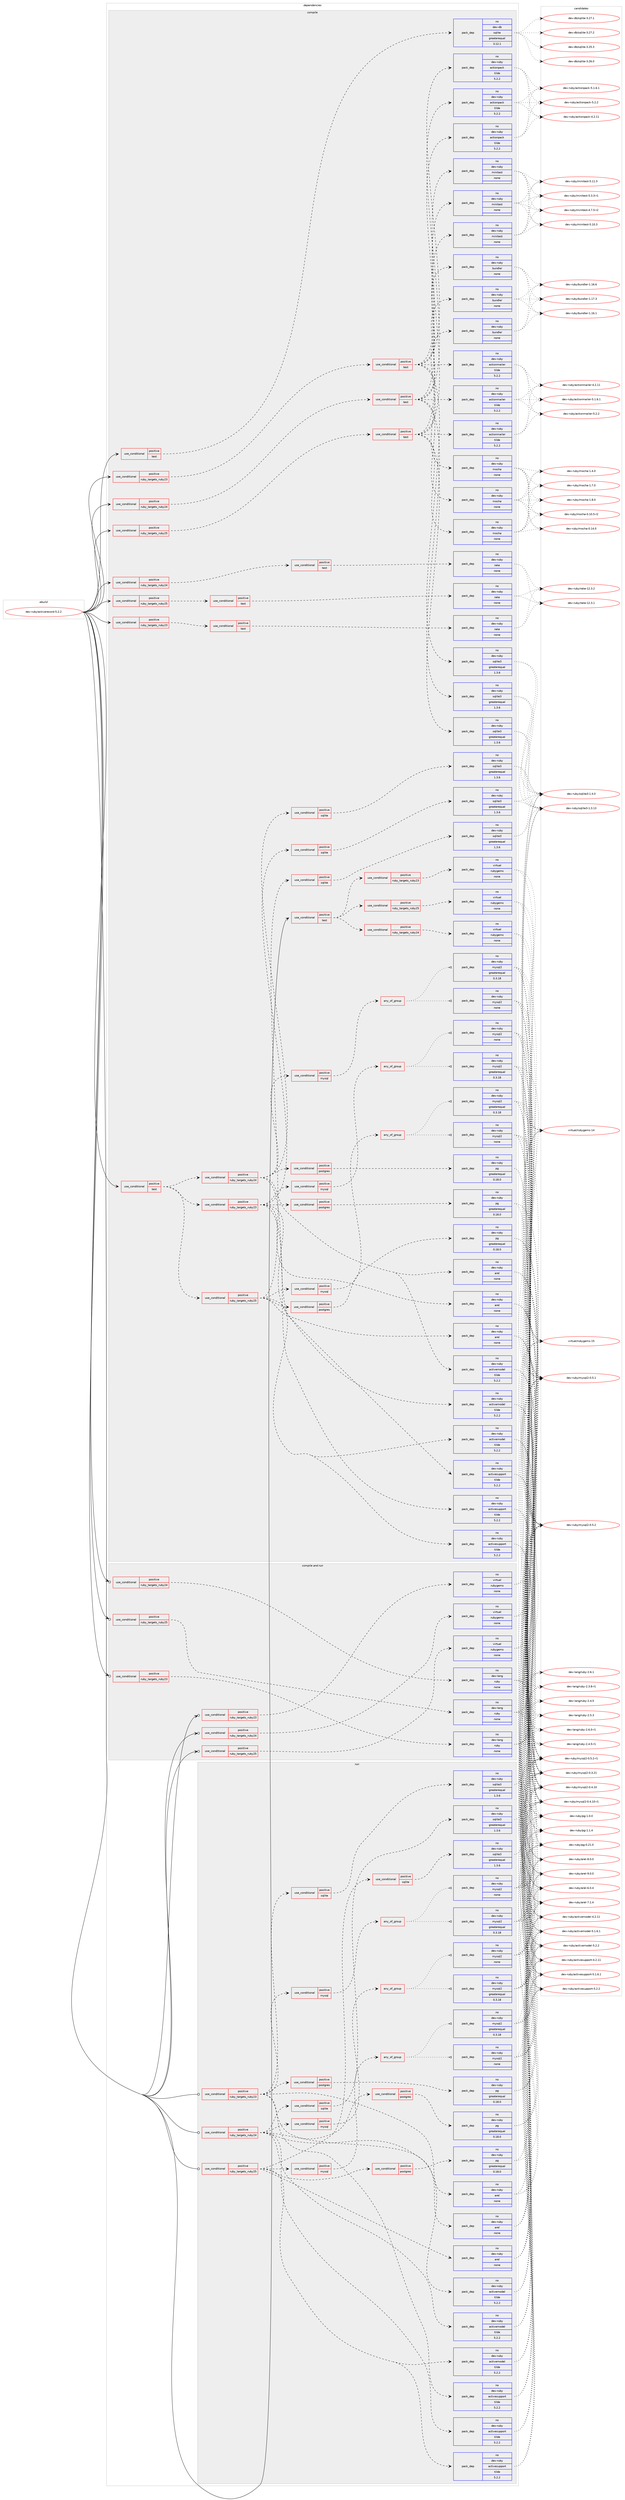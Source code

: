 digraph prolog {

# *************
# Graph options
# *************

newrank=true;
concentrate=true;
compound=true;
graph [rankdir=LR,fontname=Helvetica,fontsize=10,ranksep=1.5];#, ranksep=2.5, nodesep=0.2];
edge  [arrowhead=vee];
node  [fontname=Helvetica,fontsize=10];

# **********
# The ebuild
# **********

subgraph cluster_leftcol {
color=gray;
rank=same;
label=<<i>ebuild</i>>;
id [label="dev-ruby/activerecord-5.2.2", color=red, width=4, href="../dev-ruby/activerecord-5.2.2.svg"];
}

# ****************
# The dependencies
# ****************

subgraph cluster_midcol {
color=gray;
label=<<i>dependencies</i>>;
subgraph cluster_compile {
fillcolor="#eeeeee";
style=filled;
label=<<i>compile</i>>;
subgraph cond392621 {
dependency1479416 [label=<<TABLE BORDER="0" CELLBORDER="1" CELLSPACING="0" CELLPADDING="4"><TR><TD ROWSPAN="3" CELLPADDING="10">use_conditional</TD></TR><TR><TD>positive</TD></TR><TR><TD>ruby_targets_ruby23</TD></TR></TABLE>>, shape=none, color=red];
subgraph cond392622 {
dependency1479417 [label=<<TABLE BORDER="0" CELLBORDER="1" CELLSPACING="0" CELLPADDING="4"><TR><TD ROWSPAN="3" CELLPADDING="10">use_conditional</TD></TR><TR><TD>positive</TD></TR><TR><TD>test</TD></TR></TABLE>>, shape=none, color=red];
subgraph pack1063381 {
dependency1479418 [label=<<TABLE BORDER="0" CELLBORDER="1" CELLSPACING="0" CELLPADDING="4" WIDTH="220"><TR><TD ROWSPAN="6" CELLPADDING="30">pack_dep</TD></TR><TR><TD WIDTH="110">no</TD></TR><TR><TD>dev-ruby</TD></TR><TR><TD>bundler</TD></TR><TR><TD>none</TD></TR><TR><TD></TD></TR></TABLE>>, shape=none, color=blue];
}
dependency1479417:e -> dependency1479418:w [weight=20,style="dashed",arrowhead="vee"];
subgraph pack1063382 {
dependency1479419 [label=<<TABLE BORDER="0" CELLBORDER="1" CELLSPACING="0" CELLPADDING="4" WIDTH="220"><TR><TD ROWSPAN="6" CELLPADDING="30">pack_dep</TD></TR><TR><TD WIDTH="110">no</TD></TR><TR><TD>dev-ruby</TD></TR><TR><TD>actionpack</TD></TR><TR><TD>tilde</TD></TR><TR><TD>5.2.2</TD></TR></TABLE>>, shape=none, color=blue];
}
dependency1479417:e -> dependency1479419:w [weight=20,style="dashed",arrowhead="vee"];
subgraph pack1063383 {
dependency1479420 [label=<<TABLE BORDER="0" CELLBORDER="1" CELLSPACING="0" CELLPADDING="4" WIDTH="220"><TR><TD ROWSPAN="6" CELLPADDING="30">pack_dep</TD></TR><TR><TD WIDTH="110">no</TD></TR><TR><TD>dev-ruby</TD></TR><TR><TD>actionmailer</TD></TR><TR><TD>tilde</TD></TR><TR><TD>5.2.2</TD></TR></TABLE>>, shape=none, color=blue];
}
dependency1479417:e -> dependency1479420:w [weight=20,style="dashed",arrowhead="vee"];
subgraph pack1063384 {
dependency1479421 [label=<<TABLE BORDER="0" CELLBORDER="1" CELLSPACING="0" CELLPADDING="4" WIDTH="220"><TR><TD ROWSPAN="6" CELLPADDING="30">pack_dep</TD></TR><TR><TD WIDTH="110">no</TD></TR><TR><TD>dev-ruby</TD></TR><TR><TD>sqlite3</TD></TR><TR><TD>greaterequal</TD></TR><TR><TD>1.3.6</TD></TR></TABLE>>, shape=none, color=blue];
}
dependency1479417:e -> dependency1479421:w [weight=20,style="dashed",arrowhead="vee"];
subgraph pack1063385 {
dependency1479422 [label=<<TABLE BORDER="0" CELLBORDER="1" CELLSPACING="0" CELLPADDING="4" WIDTH="220"><TR><TD ROWSPAN="6" CELLPADDING="30">pack_dep</TD></TR><TR><TD WIDTH="110">no</TD></TR><TR><TD>dev-ruby</TD></TR><TR><TD>mocha</TD></TR><TR><TD>none</TD></TR><TR><TD></TD></TR></TABLE>>, shape=none, color=blue];
}
dependency1479417:e -> dependency1479422:w [weight=20,style="dashed",arrowhead="vee"];
subgraph pack1063386 {
dependency1479423 [label=<<TABLE BORDER="0" CELLBORDER="1" CELLSPACING="0" CELLPADDING="4" WIDTH="220"><TR><TD ROWSPAN="6" CELLPADDING="30">pack_dep</TD></TR><TR><TD WIDTH="110">no</TD></TR><TR><TD>dev-ruby</TD></TR><TR><TD>minitest</TD></TR><TR><TD>none</TD></TR><TR><TD></TD></TR></TABLE>>, shape=none, color=blue];
}
dependency1479417:e -> dependency1479423:w [weight=20,style="dashed",arrowhead="vee"];
}
dependency1479416:e -> dependency1479417:w [weight=20,style="dashed",arrowhead="vee"];
}
id:e -> dependency1479416:w [weight=20,style="solid",arrowhead="vee"];
subgraph cond392623 {
dependency1479424 [label=<<TABLE BORDER="0" CELLBORDER="1" CELLSPACING="0" CELLPADDING="4"><TR><TD ROWSPAN="3" CELLPADDING="10">use_conditional</TD></TR><TR><TD>positive</TD></TR><TR><TD>ruby_targets_ruby23</TD></TR></TABLE>>, shape=none, color=red];
subgraph cond392624 {
dependency1479425 [label=<<TABLE BORDER="0" CELLBORDER="1" CELLSPACING="0" CELLPADDING="4"><TR><TD ROWSPAN="3" CELLPADDING="10">use_conditional</TD></TR><TR><TD>positive</TD></TR><TR><TD>test</TD></TR></TABLE>>, shape=none, color=red];
subgraph pack1063387 {
dependency1479426 [label=<<TABLE BORDER="0" CELLBORDER="1" CELLSPACING="0" CELLPADDING="4" WIDTH="220"><TR><TD ROWSPAN="6" CELLPADDING="30">pack_dep</TD></TR><TR><TD WIDTH="110">no</TD></TR><TR><TD>dev-ruby</TD></TR><TR><TD>rake</TD></TR><TR><TD>none</TD></TR><TR><TD></TD></TR></TABLE>>, shape=none, color=blue];
}
dependency1479425:e -> dependency1479426:w [weight=20,style="dashed",arrowhead="vee"];
}
dependency1479424:e -> dependency1479425:w [weight=20,style="dashed",arrowhead="vee"];
}
id:e -> dependency1479424:w [weight=20,style="solid",arrowhead="vee"];
subgraph cond392625 {
dependency1479427 [label=<<TABLE BORDER="0" CELLBORDER="1" CELLSPACING="0" CELLPADDING="4"><TR><TD ROWSPAN="3" CELLPADDING="10">use_conditional</TD></TR><TR><TD>positive</TD></TR><TR><TD>ruby_targets_ruby24</TD></TR></TABLE>>, shape=none, color=red];
subgraph cond392626 {
dependency1479428 [label=<<TABLE BORDER="0" CELLBORDER="1" CELLSPACING="0" CELLPADDING="4"><TR><TD ROWSPAN="3" CELLPADDING="10">use_conditional</TD></TR><TR><TD>positive</TD></TR><TR><TD>test</TD></TR></TABLE>>, shape=none, color=red];
subgraph pack1063388 {
dependency1479429 [label=<<TABLE BORDER="0" CELLBORDER="1" CELLSPACING="0" CELLPADDING="4" WIDTH="220"><TR><TD ROWSPAN="6" CELLPADDING="30">pack_dep</TD></TR><TR><TD WIDTH="110">no</TD></TR><TR><TD>dev-ruby</TD></TR><TR><TD>bundler</TD></TR><TR><TD>none</TD></TR><TR><TD></TD></TR></TABLE>>, shape=none, color=blue];
}
dependency1479428:e -> dependency1479429:w [weight=20,style="dashed",arrowhead="vee"];
subgraph pack1063389 {
dependency1479430 [label=<<TABLE BORDER="0" CELLBORDER="1" CELLSPACING="0" CELLPADDING="4" WIDTH="220"><TR><TD ROWSPAN="6" CELLPADDING="30">pack_dep</TD></TR><TR><TD WIDTH="110">no</TD></TR><TR><TD>dev-ruby</TD></TR><TR><TD>actionpack</TD></TR><TR><TD>tilde</TD></TR><TR><TD>5.2.2</TD></TR></TABLE>>, shape=none, color=blue];
}
dependency1479428:e -> dependency1479430:w [weight=20,style="dashed",arrowhead="vee"];
subgraph pack1063390 {
dependency1479431 [label=<<TABLE BORDER="0" CELLBORDER="1" CELLSPACING="0" CELLPADDING="4" WIDTH="220"><TR><TD ROWSPAN="6" CELLPADDING="30">pack_dep</TD></TR><TR><TD WIDTH="110">no</TD></TR><TR><TD>dev-ruby</TD></TR><TR><TD>actionmailer</TD></TR><TR><TD>tilde</TD></TR><TR><TD>5.2.2</TD></TR></TABLE>>, shape=none, color=blue];
}
dependency1479428:e -> dependency1479431:w [weight=20,style="dashed",arrowhead="vee"];
subgraph pack1063391 {
dependency1479432 [label=<<TABLE BORDER="0" CELLBORDER="1" CELLSPACING="0" CELLPADDING="4" WIDTH="220"><TR><TD ROWSPAN="6" CELLPADDING="30">pack_dep</TD></TR><TR><TD WIDTH="110">no</TD></TR><TR><TD>dev-ruby</TD></TR><TR><TD>sqlite3</TD></TR><TR><TD>greaterequal</TD></TR><TR><TD>1.3.6</TD></TR></TABLE>>, shape=none, color=blue];
}
dependency1479428:e -> dependency1479432:w [weight=20,style="dashed",arrowhead="vee"];
subgraph pack1063392 {
dependency1479433 [label=<<TABLE BORDER="0" CELLBORDER="1" CELLSPACING="0" CELLPADDING="4" WIDTH="220"><TR><TD ROWSPAN="6" CELLPADDING="30">pack_dep</TD></TR><TR><TD WIDTH="110">no</TD></TR><TR><TD>dev-ruby</TD></TR><TR><TD>mocha</TD></TR><TR><TD>none</TD></TR><TR><TD></TD></TR></TABLE>>, shape=none, color=blue];
}
dependency1479428:e -> dependency1479433:w [weight=20,style="dashed",arrowhead="vee"];
subgraph pack1063393 {
dependency1479434 [label=<<TABLE BORDER="0" CELLBORDER="1" CELLSPACING="0" CELLPADDING="4" WIDTH="220"><TR><TD ROWSPAN="6" CELLPADDING="30">pack_dep</TD></TR><TR><TD WIDTH="110">no</TD></TR><TR><TD>dev-ruby</TD></TR><TR><TD>minitest</TD></TR><TR><TD>none</TD></TR><TR><TD></TD></TR></TABLE>>, shape=none, color=blue];
}
dependency1479428:e -> dependency1479434:w [weight=20,style="dashed",arrowhead="vee"];
}
dependency1479427:e -> dependency1479428:w [weight=20,style="dashed",arrowhead="vee"];
}
id:e -> dependency1479427:w [weight=20,style="solid",arrowhead="vee"];
subgraph cond392627 {
dependency1479435 [label=<<TABLE BORDER="0" CELLBORDER="1" CELLSPACING="0" CELLPADDING="4"><TR><TD ROWSPAN="3" CELLPADDING="10">use_conditional</TD></TR><TR><TD>positive</TD></TR><TR><TD>ruby_targets_ruby24</TD></TR></TABLE>>, shape=none, color=red];
subgraph cond392628 {
dependency1479436 [label=<<TABLE BORDER="0" CELLBORDER="1" CELLSPACING="0" CELLPADDING="4"><TR><TD ROWSPAN="3" CELLPADDING="10">use_conditional</TD></TR><TR><TD>positive</TD></TR><TR><TD>test</TD></TR></TABLE>>, shape=none, color=red];
subgraph pack1063394 {
dependency1479437 [label=<<TABLE BORDER="0" CELLBORDER="1" CELLSPACING="0" CELLPADDING="4" WIDTH="220"><TR><TD ROWSPAN="6" CELLPADDING="30">pack_dep</TD></TR><TR><TD WIDTH="110">no</TD></TR><TR><TD>dev-ruby</TD></TR><TR><TD>rake</TD></TR><TR><TD>none</TD></TR><TR><TD></TD></TR></TABLE>>, shape=none, color=blue];
}
dependency1479436:e -> dependency1479437:w [weight=20,style="dashed",arrowhead="vee"];
}
dependency1479435:e -> dependency1479436:w [weight=20,style="dashed",arrowhead="vee"];
}
id:e -> dependency1479435:w [weight=20,style="solid",arrowhead="vee"];
subgraph cond392629 {
dependency1479438 [label=<<TABLE BORDER="0" CELLBORDER="1" CELLSPACING="0" CELLPADDING="4"><TR><TD ROWSPAN="3" CELLPADDING="10">use_conditional</TD></TR><TR><TD>positive</TD></TR><TR><TD>ruby_targets_ruby25</TD></TR></TABLE>>, shape=none, color=red];
subgraph cond392630 {
dependency1479439 [label=<<TABLE BORDER="0" CELLBORDER="1" CELLSPACING="0" CELLPADDING="4"><TR><TD ROWSPAN="3" CELLPADDING="10">use_conditional</TD></TR><TR><TD>positive</TD></TR><TR><TD>test</TD></TR></TABLE>>, shape=none, color=red];
subgraph pack1063395 {
dependency1479440 [label=<<TABLE BORDER="0" CELLBORDER="1" CELLSPACING="0" CELLPADDING="4" WIDTH="220"><TR><TD ROWSPAN="6" CELLPADDING="30">pack_dep</TD></TR><TR><TD WIDTH="110">no</TD></TR><TR><TD>dev-ruby</TD></TR><TR><TD>bundler</TD></TR><TR><TD>none</TD></TR><TR><TD></TD></TR></TABLE>>, shape=none, color=blue];
}
dependency1479439:e -> dependency1479440:w [weight=20,style="dashed",arrowhead="vee"];
subgraph pack1063396 {
dependency1479441 [label=<<TABLE BORDER="0" CELLBORDER="1" CELLSPACING="0" CELLPADDING="4" WIDTH="220"><TR><TD ROWSPAN="6" CELLPADDING="30">pack_dep</TD></TR><TR><TD WIDTH="110">no</TD></TR><TR><TD>dev-ruby</TD></TR><TR><TD>actionpack</TD></TR><TR><TD>tilde</TD></TR><TR><TD>5.2.2</TD></TR></TABLE>>, shape=none, color=blue];
}
dependency1479439:e -> dependency1479441:w [weight=20,style="dashed",arrowhead="vee"];
subgraph pack1063397 {
dependency1479442 [label=<<TABLE BORDER="0" CELLBORDER="1" CELLSPACING="0" CELLPADDING="4" WIDTH="220"><TR><TD ROWSPAN="6" CELLPADDING="30">pack_dep</TD></TR><TR><TD WIDTH="110">no</TD></TR><TR><TD>dev-ruby</TD></TR><TR><TD>actionmailer</TD></TR><TR><TD>tilde</TD></TR><TR><TD>5.2.2</TD></TR></TABLE>>, shape=none, color=blue];
}
dependency1479439:e -> dependency1479442:w [weight=20,style="dashed",arrowhead="vee"];
subgraph pack1063398 {
dependency1479443 [label=<<TABLE BORDER="0" CELLBORDER="1" CELLSPACING="0" CELLPADDING="4" WIDTH="220"><TR><TD ROWSPAN="6" CELLPADDING="30">pack_dep</TD></TR><TR><TD WIDTH="110">no</TD></TR><TR><TD>dev-ruby</TD></TR><TR><TD>sqlite3</TD></TR><TR><TD>greaterequal</TD></TR><TR><TD>1.3.6</TD></TR></TABLE>>, shape=none, color=blue];
}
dependency1479439:e -> dependency1479443:w [weight=20,style="dashed",arrowhead="vee"];
subgraph pack1063399 {
dependency1479444 [label=<<TABLE BORDER="0" CELLBORDER="1" CELLSPACING="0" CELLPADDING="4" WIDTH="220"><TR><TD ROWSPAN="6" CELLPADDING="30">pack_dep</TD></TR><TR><TD WIDTH="110">no</TD></TR><TR><TD>dev-ruby</TD></TR><TR><TD>mocha</TD></TR><TR><TD>none</TD></TR><TR><TD></TD></TR></TABLE>>, shape=none, color=blue];
}
dependency1479439:e -> dependency1479444:w [weight=20,style="dashed",arrowhead="vee"];
subgraph pack1063400 {
dependency1479445 [label=<<TABLE BORDER="0" CELLBORDER="1" CELLSPACING="0" CELLPADDING="4" WIDTH="220"><TR><TD ROWSPAN="6" CELLPADDING="30">pack_dep</TD></TR><TR><TD WIDTH="110">no</TD></TR><TR><TD>dev-ruby</TD></TR><TR><TD>minitest</TD></TR><TR><TD>none</TD></TR><TR><TD></TD></TR></TABLE>>, shape=none, color=blue];
}
dependency1479439:e -> dependency1479445:w [weight=20,style="dashed",arrowhead="vee"];
}
dependency1479438:e -> dependency1479439:w [weight=20,style="dashed",arrowhead="vee"];
}
id:e -> dependency1479438:w [weight=20,style="solid",arrowhead="vee"];
subgraph cond392631 {
dependency1479446 [label=<<TABLE BORDER="0" CELLBORDER="1" CELLSPACING="0" CELLPADDING="4"><TR><TD ROWSPAN="3" CELLPADDING="10">use_conditional</TD></TR><TR><TD>positive</TD></TR><TR><TD>ruby_targets_ruby25</TD></TR></TABLE>>, shape=none, color=red];
subgraph cond392632 {
dependency1479447 [label=<<TABLE BORDER="0" CELLBORDER="1" CELLSPACING="0" CELLPADDING="4"><TR><TD ROWSPAN="3" CELLPADDING="10">use_conditional</TD></TR><TR><TD>positive</TD></TR><TR><TD>test</TD></TR></TABLE>>, shape=none, color=red];
subgraph pack1063401 {
dependency1479448 [label=<<TABLE BORDER="0" CELLBORDER="1" CELLSPACING="0" CELLPADDING="4" WIDTH="220"><TR><TD ROWSPAN="6" CELLPADDING="30">pack_dep</TD></TR><TR><TD WIDTH="110">no</TD></TR><TR><TD>dev-ruby</TD></TR><TR><TD>rake</TD></TR><TR><TD>none</TD></TR><TR><TD></TD></TR></TABLE>>, shape=none, color=blue];
}
dependency1479447:e -> dependency1479448:w [weight=20,style="dashed",arrowhead="vee"];
}
dependency1479446:e -> dependency1479447:w [weight=20,style="dashed",arrowhead="vee"];
}
id:e -> dependency1479446:w [weight=20,style="solid",arrowhead="vee"];
subgraph cond392633 {
dependency1479449 [label=<<TABLE BORDER="0" CELLBORDER="1" CELLSPACING="0" CELLPADDING="4"><TR><TD ROWSPAN="3" CELLPADDING="10">use_conditional</TD></TR><TR><TD>positive</TD></TR><TR><TD>test</TD></TR></TABLE>>, shape=none, color=red];
subgraph cond392634 {
dependency1479450 [label=<<TABLE BORDER="0" CELLBORDER="1" CELLSPACING="0" CELLPADDING="4"><TR><TD ROWSPAN="3" CELLPADDING="10">use_conditional</TD></TR><TR><TD>positive</TD></TR><TR><TD>ruby_targets_ruby23</TD></TR></TABLE>>, shape=none, color=red];
subgraph pack1063402 {
dependency1479451 [label=<<TABLE BORDER="0" CELLBORDER="1" CELLSPACING="0" CELLPADDING="4" WIDTH="220"><TR><TD ROWSPAN="6" CELLPADDING="30">pack_dep</TD></TR><TR><TD WIDTH="110">no</TD></TR><TR><TD>dev-ruby</TD></TR><TR><TD>activesupport</TD></TR><TR><TD>tilde</TD></TR><TR><TD>5.2.2</TD></TR></TABLE>>, shape=none, color=blue];
}
dependency1479450:e -> dependency1479451:w [weight=20,style="dashed",arrowhead="vee"];
subgraph pack1063403 {
dependency1479452 [label=<<TABLE BORDER="0" CELLBORDER="1" CELLSPACING="0" CELLPADDING="4" WIDTH="220"><TR><TD ROWSPAN="6" CELLPADDING="30">pack_dep</TD></TR><TR><TD WIDTH="110">no</TD></TR><TR><TD>dev-ruby</TD></TR><TR><TD>activemodel</TD></TR><TR><TD>tilde</TD></TR><TR><TD>5.2.2</TD></TR></TABLE>>, shape=none, color=blue];
}
dependency1479450:e -> dependency1479452:w [weight=20,style="dashed",arrowhead="vee"];
subgraph pack1063404 {
dependency1479453 [label=<<TABLE BORDER="0" CELLBORDER="1" CELLSPACING="0" CELLPADDING="4" WIDTH="220"><TR><TD ROWSPAN="6" CELLPADDING="30">pack_dep</TD></TR><TR><TD WIDTH="110">no</TD></TR><TR><TD>dev-ruby</TD></TR><TR><TD>arel</TD></TR><TR><TD>none</TD></TR><TR><TD></TD></TR></TABLE>>, shape=none, color=blue];
}
dependency1479450:e -> dependency1479453:w [weight=20,style="dashed",arrowhead="vee"];
subgraph cond392635 {
dependency1479454 [label=<<TABLE BORDER="0" CELLBORDER="1" CELLSPACING="0" CELLPADDING="4"><TR><TD ROWSPAN="3" CELLPADDING="10">use_conditional</TD></TR><TR><TD>positive</TD></TR><TR><TD>sqlite</TD></TR></TABLE>>, shape=none, color=red];
subgraph pack1063405 {
dependency1479455 [label=<<TABLE BORDER="0" CELLBORDER="1" CELLSPACING="0" CELLPADDING="4" WIDTH="220"><TR><TD ROWSPAN="6" CELLPADDING="30">pack_dep</TD></TR><TR><TD WIDTH="110">no</TD></TR><TR><TD>dev-ruby</TD></TR><TR><TD>sqlite3</TD></TR><TR><TD>greaterequal</TD></TR><TR><TD>1.3.6</TD></TR></TABLE>>, shape=none, color=blue];
}
dependency1479454:e -> dependency1479455:w [weight=20,style="dashed",arrowhead="vee"];
}
dependency1479450:e -> dependency1479454:w [weight=20,style="dashed",arrowhead="vee"];
subgraph cond392636 {
dependency1479456 [label=<<TABLE BORDER="0" CELLBORDER="1" CELLSPACING="0" CELLPADDING="4"><TR><TD ROWSPAN="3" CELLPADDING="10">use_conditional</TD></TR><TR><TD>positive</TD></TR><TR><TD>mysql</TD></TR></TABLE>>, shape=none, color=red];
subgraph any22826 {
dependency1479457 [label=<<TABLE BORDER="0" CELLBORDER="1" CELLSPACING="0" CELLPADDING="4"><TR><TD CELLPADDING="10">any_of_group</TD></TR></TABLE>>, shape=none, color=red];subgraph pack1063406 {
dependency1479458 [label=<<TABLE BORDER="0" CELLBORDER="1" CELLSPACING="0" CELLPADDING="4" WIDTH="220"><TR><TD ROWSPAN="6" CELLPADDING="30">pack_dep</TD></TR><TR><TD WIDTH="110">no</TD></TR><TR><TD>dev-ruby</TD></TR><TR><TD>mysql2</TD></TR><TR><TD>none</TD></TR><TR><TD></TD></TR></TABLE>>, shape=none, color=blue];
}
dependency1479457:e -> dependency1479458:w [weight=20,style="dotted",arrowhead="oinv"];
subgraph pack1063407 {
dependency1479459 [label=<<TABLE BORDER="0" CELLBORDER="1" CELLSPACING="0" CELLPADDING="4" WIDTH="220"><TR><TD ROWSPAN="6" CELLPADDING="30">pack_dep</TD></TR><TR><TD WIDTH="110">no</TD></TR><TR><TD>dev-ruby</TD></TR><TR><TD>mysql2</TD></TR><TR><TD>greaterequal</TD></TR><TR><TD>0.3.18</TD></TR></TABLE>>, shape=none, color=blue];
}
dependency1479457:e -> dependency1479459:w [weight=20,style="dotted",arrowhead="oinv"];
}
dependency1479456:e -> dependency1479457:w [weight=20,style="dashed",arrowhead="vee"];
}
dependency1479450:e -> dependency1479456:w [weight=20,style="dashed",arrowhead="vee"];
subgraph cond392637 {
dependency1479460 [label=<<TABLE BORDER="0" CELLBORDER="1" CELLSPACING="0" CELLPADDING="4"><TR><TD ROWSPAN="3" CELLPADDING="10">use_conditional</TD></TR><TR><TD>positive</TD></TR><TR><TD>postgres</TD></TR></TABLE>>, shape=none, color=red];
subgraph pack1063408 {
dependency1479461 [label=<<TABLE BORDER="0" CELLBORDER="1" CELLSPACING="0" CELLPADDING="4" WIDTH="220"><TR><TD ROWSPAN="6" CELLPADDING="30">pack_dep</TD></TR><TR><TD WIDTH="110">no</TD></TR><TR><TD>dev-ruby</TD></TR><TR><TD>pg</TD></TR><TR><TD>greaterequal</TD></TR><TR><TD>0.18.0</TD></TR></TABLE>>, shape=none, color=blue];
}
dependency1479460:e -> dependency1479461:w [weight=20,style="dashed",arrowhead="vee"];
}
dependency1479450:e -> dependency1479460:w [weight=20,style="dashed",arrowhead="vee"];
}
dependency1479449:e -> dependency1479450:w [weight=20,style="dashed",arrowhead="vee"];
subgraph cond392638 {
dependency1479462 [label=<<TABLE BORDER="0" CELLBORDER="1" CELLSPACING="0" CELLPADDING="4"><TR><TD ROWSPAN="3" CELLPADDING="10">use_conditional</TD></TR><TR><TD>positive</TD></TR><TR><TD>ruby_targets_ruby24</TD></TR></TABLE>>, shape=none, color=red];
subgraph pack1063409 {
dependency1479463 [label=<<TABLE BORDER="0" CELLBORDER="1" CELLSPACING="0" CELLPADDING="4" WIDTH="220"><TR><TD ROWSPAN="6" CELLPADDING="30">pack_dep</TD></TR><TR><TD WIDTH="110">no</TD></TR><TR><TD>dev-ruby</TD></TR><TR><TD>activesupport</TD></TR><TR><TD>tilde</TD></TR><TR><TD>5.2.2</TD></TR></TABLE>>, shape=none, color=blue];
}
dependency1479462:e -> dependency1479463:w [weight=20,style="dashed",arrowhead="vee"];
subgraph pack1063410 {
dependency1479464 [label=<<TABLE BORDER="0" CELLBORDER="1" CELLSPACING="0" CELLPADDING="4" WIDTH="220"><TR><TD ROWSPAN="6" CELLPADDING="30">pack_dep</TD></TR><TR><TD WIDTH="110">no</TD></TR><TR><TD>dev-ruby</TD></TR><TR><TD>activemodel</TD></TR><TR><TD>tilde</TD></TR><TR><TD>5.2.2</TD></TR></TABLE>>, shape=none, color=blue];
}
dependency1479462:e -> dependency1479464:w [weight=20,style="dashed",arrowhead="vee"];
subgraph pack1063411 {
dependency1479465 [label=<<TABLE BORDER="0" CELLBORDER="1" CELLSPACING="0" CELLPADDING="4" WIDTH="220"><TR><TD ROWSPAN="6" CELLPADDING="30">pack_dep</TD></TR><TR><TD WIDTH="110">no</TD></TR><TR><TD>dev-ruby</TD></TR><TR><TD>arel</TD></TR><TR><TD>none</TD></TR><TR><TD></TD></TR></TABLE>>, shape=none, color=blue];
}
dependency1479462:e -> dependency1479465:w [weight=20,style="dashed",arrowhead="vee"];
subgraph cond392639 {
dependency1479466 [label=<<TABLE BORDER="0" CELLBORDER="1" CELLSPACING="0" CELLPADDING="4"><TR><TD ROWSPAN="3" CELLPADDING="10">use_conditional</TD></TR><TR><TD>positive</TD></TR><TR><TD>sqlite</TD></TR></TABLE>>, shape=none, color=red];
subgraph pack1063412 {
dependency1479467 [label=<<TABLE BORDER="0" CELLBORDER="1" CELLSPACING="0" CELLPADDING="4" WIDTH="220"><TR><TD ROWSPAN="6" CELLPADDING="30">pack_dep</TD></TR><TR><TD WIDTH="110">no</TD></TR><TR><TD>dev-ruby</TD></TR><TR><TD>sqlite3</TD></TR><TR><TD>greaterequal</TD></TR><TR><TD>1.3.6</TD></TR></TABLE>>, shape=none, color=blue];
}
dependency1479466:e -> dependency1479467:w [weight=20,style="dashed",arrowhead="vee"];
}
dependency1479462:e -> dependency1479466:w [weight=20,style="dashed",arrowhead="vee"];
subgraph cond392640 {
dependency1479468 [label=<<TABLE BORDER="0" CELLBORDER="1" CELLSPACING="0" CELLPADDING="4"><TR><TD ROWSPAN="3" CELLPADDING="10">use_conditional</TD></TR><TR><TD>positive</TD></TR><TR><TD>mysql</TD></TR></TABLE>>, shape=none, color=red];
subgraph any22827 {
dependency1479469 [label=<<TABLE BORDER="0" CELLBORDER="1" CELLSPACING="0" CELLPADDING="4"><TR><TD CELLPADDING="10">any_of_group</TD></TR></TABLE>>, shape=none, color=red];subgraph pack1063413 {
dependency1479470 [label=<<TABLE BORDER="0" CELLBORDER="1" CELLSPACING="0" CELLPADDING="4" WIDTH="220"><TR><TD ROWSPAN="6" CELLPADDING="30">pack_dep</TD></TR><TR><TD WIDTH="110">no</TD></TR><TR><TD>dev-ruby</TD></TR><TR><TD>mysql2</TD></TR><TR><TD>none</TD></TR><TR><TD></TD></TR></TABLE>>, shape=none, color=blue];
}
dependency1479469:e -> dependency1479470:w [weight=20,style="dotted",arrowhead="oinv"];
subgraph pack1063414 {
dependency1479471 [label=<<TABLE BORDER="0" CELLBORDER="1" CELLSPACING="0" CELLPADDING="4" WIDTH="220"><TR><TD ROWSPAN="6" CELLPADDING="30">pack_dep</TD></TR><TR><TD WIDTH="110">no</TD></TR><TR><TD>dev-ruby</TD></TR><TR><TD>mysql2</TD></TR><TR><TD>greaterequal</TD></TR><TR><TD>0.3.18</TD></TR></TABLE>>, shape=none, color=blue];
}
dependency1479469:e -> dependency1479471:w [weight=20,style="dotted",arrowhead="oinv"];
}
dependency1479468:e -> dependency1479469:w [weight=20,style="dashed",arrowhead="vee"];
}
dependency1479462:e -> dependency1479468:w [weight=20,style="dashed",arrowhead="vee"];
subgraph cond392641 {
dependency1479472 [label=<<TABLE BORDER="0" CELLBORDER="1" CELLSPACING="0" CELLPADDING="4"><TR><TD ROWSPAN="3" CELLPADDING="10">use_conditional</TD></TR><TR><TD>positive</TD></TR><TR><TD>postgres</TD></TR></TABLE>>, shape=none, color=red];
subgraph pack1063415 {
dependency1479473 [label=<<TABLE BORDER="0" CELLBORDER="1" CELLSPACING="0" CELLPADDING="4" WIDTH="220"><TR><TD ROWSPAN="6" CELLPADDING="30">pack_dep</TD></TR><TR><TD WIDTH="110">no</TD></TR><TR><TD>dev-ruby</TD></TR><TR><TD>pg</TD></TR><TR><TD>greaterequal</TD></TR><TR><TD>0.18.0</TD></TR></TABLE>>, shape=none, color=blue];
}
dependency1479472:e -> dependency1479473:w [weight=20,style="dashed",arrowhead="vee"];
}
dependency1479462:e -> dependency1479472:w [weight=20,style="dashed",arrowhead="vee"];
}
dependency1479449:e -> dependency1479462:w [weight=20,style="dashed",arrowhead="vee"];
subgraph cond392642 {
dependency1479474 [label=<<TABLE BORDER="0" CELLBORDER="1" CELLSPACING="0" CELLPADDING="4"><TR><TD ROWSPAN="3" CELLPADDING="10">use_conditional</TD></TR><TR><TD>positive</TD></TR><TR><TD>ruby_targets_ruby25</TD></TR></TABLE>>, shape=none, color=red];
subgraph pack1063416 {
dependency1479475 [label=<<TABLE BORDER="0" CELLBORDER="1" CELLSPACING="0" CELLPADDING="4" WIDTH="220"><TR><TD ROWSPAN="6" CELLPADDING="30">pack_dep</TD></TR><TR><TD WIDTH="110">no</TD></TR><TR><TD>dev-ruby</TD></TR><TR><TD>activesupport</TD></TR><TR><TD>tilde</TD></TR><TR><TD>5.2.2</TD></TR></TABLE>>, shape=none, color=blue];
}
dependency1479474:e -> dependency1479475:w [weight=20,style="dashed",arrowhead="vee"];
subgraph pack1063417 {
dependency1479476 [label=<<TABLE BORDER="0" CELLBORDER="1" CELLSPACING="0" CELLPADDING="4" WIDTH="220"><TR><TD ROWSPAN="6" CELLPADDING="30">pack_dep</TD></TR><TR><TD WIDTH="110">no</TD></TR><TR><TD>dev-ruby</TD></TR><TR><TD>activemodel</TD></TR><TR><TD>tilde</TD></TR><TR><TD>5.2.2</TD></TR></TABLE>>, shape=none, color=blue];
}
dependency1479474:e -> dependency1479476:w [weight=20,style="dashed",arrowhead="vee"];
subgraph pack1063418 {
dependency1479477 [label=<<TABLE BORDER="0" CELLBORDER="1" CELLSPACING="0" CELLPADDING="4" WIDTH="220"><TR><TD ROWSPAN="6" CELLPADDING="30">pack_dep</TD></TR><TR><TD WIDTH="110">no</TD></TR><TR><TD>dev-ruby</TD></TR><TR><TD>arel</TD></TR><TR><TD>none</TD></TR><TR><TD></TD></TR></TABLE>>, shape=none, color=blue];
}
dependency1479474:e -> dependency1479477:w [weight=20,style="dashed",arrowhead="vee"];
subgraph cond392643 {
dependency1479478 [label=<<TABLE BORDER="0" CELLBORDER="1" CELLSPACING="0" CELLPADDING="4"><TR><TD ROWSPAN="3" CELLPADDING="10">use_conditional</TD></TR><TR><TD>positive</TD></TR><TR><TD>sqlite</TD></TR></TABLE>>, shape=none, color=red];
subgraph pack1063419 {
dependency1479479 [label=<<TABLE BORDER="0" CELLBORDER="1" CELLSPACING="0" CELLPADDING="4" WIDTH="220"><TR><TD ROWSPAN="6" CELLPADDING="30">pack_dep</TD></TR><TR><TD WIDTH="110">no</TD></TR><TR><TD>dev-ruby</TD></TR><TR><TD>sqlite3</TD></TR><TR><TD>greaterequal</TD></TR><TR><TD>1.3.6</TD></TR></TABLE>>, shape=none, color=blue];
}
dependency1479478:e -> dependency1479479:w [weight=20,style="dashed",arrowhead="vee"];
}
dependency1479474:e -> dependency1479478:w [weight=20,style="dashed",arrowhead="vee"];
subgraph cond392644 {
dependency1479480 [label=<<TABLE BORDER="0" CELLBORDER="1" CELLSPACING="0" CELLPADDING="4"><TR><TD ROWSPAN="3" CELLPADDING="10">use_conditional</TD></TR><TR><TD>positive</TD></TR><TR><TD>mysql</TD></TR></TABLE>>, shape=none, color=red];
subgraph any22828 {
dependency1479481 [label=<<TABLE BORDER="0" CELLBORDER="1" CELLSPACING="0" CELLPADDING="4"><TR><TD CELLPADDING="10">any_of_group</TD></TR></TABLE>>, shape=none, color=red];subgraph pack1063420 {
dependency1479482 [label=<<TABLE BORDER="0" CELLBORDER="1" CELLSPACING="0" CELLPADDING="4" WIDTH="220"><TR><TD ROWSPAN="6" CELLPADDING="30">pack_dep</TD></TR><TR><TD WIDTH="110">no</TD></TR><TR><TD>dev-ruby</TD></TR><TR><TD>mysql2</TD></TR><TR><TD>none</TD></TR><TR><TD></TD></TR></TABLE>>, shape=none, color=blue];
}
dependency1479481:e -> dependency1479482:w [weight=20,style="dotted",arrowhead="oinv"];
subgraph pack1063421 {
dependency1479483 [label=<<TABLE BORDER="0" CELLBORDER="1" CELLSPACING="0" CELLPADDING="4" WIDTH="220"><TR><TD ROWSPAN="6" CELLPADDING="30">pack_dep</TD></TR><TR><TD WIDTH="110">no</TD></TR><TR><TD>dev-ruby</TD></TR><TR><TD>mysql2</TD></TR><TR><TD>greaterequal</TD></TR><TR><TD>0.3.18</TD></TR></TABLE>>, shape=none, color=blue];
}
dependency1479481:e -> dependency1479483:w [weight=20,style="dotted",arrowhead="oinv"];
}
dependency1479480:e -> dependency1479481:w [weight=20,style="dashed",arrowhead="vee"];
}
dependency1479474:e -> dependency1479480:w [weight=20,style="dashed",arrowhead="vee"];
subgraph cond392645 {
dependency1479484 [label=<<TABLE BORDER="0" CELLBORDER="1" CELLSPACING="0" CELLPADDING="4"><TR><TD ROWSPAN="3" CELLPADDING="10">use_conditional</TD></TR><TR><TD>positive</TD></TR><TR><TD>postgres</TD></TR></TABLE>>, shape=none, color=red];
subgraph pack1063422 {
dependency1479485 [label=<<TABLE BORDER="0" CELLBORDER="1" CELLSPACING="0" CELLPADDING="4" WIDTH="220"><TR><TD ROWSPAN="6" CELLPADDING="30">pack_dep</TD></TR><TR><TD WIDTH="110">no</TD></TR><TR><TD>dev-ruby</TD></TR><TR><TD>pg</TD></TR><TR><TD>greaterequal</TD></TR><TR><TD>0.18.0</TD></TR></TABLE>>, shape=none, color=blue];
}
dependency1479484:e -> dependency1479485:w [weight=20,style="dashed",arrowhead="vee"];
}
dependency1479474:e -> dependency1479484:w [weight=20,style="dashed",arrowhead="vee"];
}
dependency1479449:e -> dependency1479474:w [weight=20,style="dashed",arrowhead="vee"];
}
id:e -> dependency1479449:w [weight=20,style="solid",arrowhead="vee"];
subgraph cond392646 {
dependency1479486 [label=<<TABLE BORDER="0" CELLBORDER="1" CELLSPACING="0" CELLPADDING="4"><TR><TD ROWSPAN="3" CELLPADDING="10">use_conditional</TD></TR><TR><TD>positive</TD></TR><TR><TD>test</TD></TR></TABLE>>, shape=none, color=red];
subgraph cond392647 {
dependency1479487 [label=<<TABLE BORDER="0" CELLBORDER="1" CELLSPACING="0" CELLPADDING="4"><TR><TD ROWSPAN="3" CELLPADDING="10">use_conditional</TD></TR><TR><TD>positive</TD></TR><TR><TD>ruby_targets_ruby23</TD></TR></TABLE>>, shape=none, color=red];
subgraph pack1063423 {
dependency1479488 [label=<<TABLE BORDER="0" CELLBORDER="1" CELLSPACING="0" CELLPADDING="4" WIDTH="220"><TR><TD ROWSPAN="6" CELLPADDING="30">pack_dep</TD></TR><TR><TD WIDTH="110">no</TD></TR><TR><TD>virtual</TD></TR><TR><TD>rubygems</TD></TR><TR><TD>none</TD></TR><TR><TD></TD></TR></TABLE>>, shape=none, color=blue];
}
dependency1479487:e -> dependency1479488:w [weight=20,style="dashed",arrowhead="vee"];
}
dependency1479486:e -> dependency1479487:w [weight=20,style="dashed",arrowhead="vee"];
subgraph cond392648 {
dependency1479489 [label=<<TABLE BORDER="0" CELLBORDER="1" CELLSPACING="0" CELLPADDING="4"><TR><TD ROWSPAN="3" CELLPADDING="10">use_conditional</TD></TR><TR><TD>positive</TD></TR><TR><TD>ruby_targets_ruby24</TD></TR></TABLE>>, shape=none, color=red];
subgraph pack1063424 {
dependency1479490 [label=<<TABLE BORDER="0" CELLBORDER="1" CELLSPACING="0" CELLPADDING="4" WIDTH="220"><TR><TD ROWSPAN="6" CELLPADDING="30">pack_dep</TD></TR><TR><TD WIDTH="110">no</TD></TR><TR><TD>virtual</TD></TR><TR><TD>rubygems</TD></TR><TR><TD>none</TD></TR><TR><TD></TD></TR></TABLE>>, shape=none, color=blue];
}
dependency1479489:e -> dependency1479490:w [weight=20,style="dashed",arrowhead="vee"];
}
dependency1479486:e -> dependency1479489:w [weight=20,style="dashed",arrowhead="vee"];
subgraph cond392649 {
dependency1479491 [label=<<TABLE BORDER="0" CELLBORDER="1" CELLSPACING="0" CELLPADDING="4"><TR><TD ROWSPAN="3" CELLPADDING="10">use_conditional</TD></TR><TR><TD>positive</TD></TR><TR><TD>ruby_targets_ruby25</TD></TR></TABLE>>, shape=none, color=red];
subgraph pack1063425 {
dependency1479492 [label=<<TABLE BORDER="0" CELLBORDER="1" CELLSPACING="0" CELLPADDING="4" WIDTH="220"><TR><TD ROWSPAN="6" CELLPADDING="30">pack_dep</TD></TR><TR><TD WIDTH="110">no</TD></TR><TR><TD>virtual</TD></TR><TR><TD>rubygems</TD></TR><TR><TD>none</TD></TR><TR><TD></TD></TR></TABLE>>, shape=none, color=blue];
}
dependency1479491:e -> dependency1479492:w [weight=20,style="dashed",arrowhead="vee"];
}
dependency1479486:e -> dependency1479491:w [weight=20,style="dashed",arrowhead="vee"];
}
id:e -> dependency1479486:w [weight=20,style="solid",arrowhead="vee"];
subgraph cond392650 {
dependency1479493 [label=<<TABLE BORDER="0" CELLBORDER="1" CELLSPACING="0" CELLPADDING="4"><TR><TD ROWSPAN="3" CELLPADDING="10">use_conditional</TD></TR><TR><TD>positive</TD></TR><TR><TD>test</TD></TR></TABLE>>, shape=none, color=red];
subgraph pack1063426 {
dependency1479494 [label=<<TABLE BORDER="0" CELLBORDER="1" CELLSPACING="0" CELLPADDING="4" WIDTH="220"><TR><TD ROWSPAN="6" CELLPADDING="30">pack_dep</TD></TR><TR><TD WIDTH="110">no</TD></TR><TR><TD>dev-db</TD></TR><TR><TD>sqlite</TD></TR><TR><TD>greaterequal</TD></TR><TR><TD>3.12.1</TD></TR></TABLE>>, shape=none, color=blue];
}
dependency1479493:e -> dependency1479494:w [weight=20,style="dashed",arrowhead="vee"];
}
id:e -> dependency1479493:w [weight=20,style="solid",arrowhead="vee"];
}
subgraph cluster_compileandrun {
fillcolor="#eeeeee";
style=filled;
label=<<i>compile and run</i>>;
subgraph cond392651 {
dependency1479495 [label=<<TABLE BORDER="0" CELLBORDER="1" CELLSPACING="0" CELLPADDING="4"><TR><TD ROWSPAN="3" CELLPADDING="10">use_conditional</TD></TR><TR><TD>positive</TD></TR><TR><TD>ruby_targets_ruby23</TD></TR></TABLE>>, shape=none, color=red];
subgraph pack1063427 {
dependency1479496 [label=<<TABLE BORDER="0" CELLBORDER="1" CELLSPACING="0" CELLPADDING="4" WIDTH="220"><TR><TD ROWSPAN="6" CELLPADDING="30">pack_dep</TD></TR><TR><TD WIDTH="110">no</TD></TR><TR><TD>dev-lang</TD></TR><TR><TD>ruby</TD></TR><TR><TD>none</TD></TR><TR><TD></TD></TR></TABLE>>, shape=none, color=blue];
}
dependency1479495:e -> dependency1479496:w [weight=20,style="dashed",arrowhead="vee"];
}
id:e -> dependency1479495:w [weight=20,style="solid",arrowhead="odotvee"];
subgraph cond392652 {
dependency1479497 [label=<<TABLE BORDER="0" CELLBORDER="1" CELLSPACING="0" CELLPADDING="4"><TR><TD ROWSPAN="3" CELLPADDING="10">use_conditional</TD></TR><TR><TD>positive</TD></TR><TR><TD>ruby_targets_ruby23</TD></TR></TABLE>>, shape=none, color=red];
subgraph pack1063428 {
dependency1479498 [label=<<TABLE BORDER="0" CELLBORDER="1" CELLSPACING="0" CELLPADDING="4" WIDTH="220"><TR><TD ROWSPAN="6" CELLPADDING="30">pack_dep</TD></TR><TR><TD WIDTH="110">no</TD></TR><TR><TD>virtual</TD></TR><TR><TD>rubygems</TD></TR><TR><TD>none</TD></TR><TR><TD></TD></TR></TABLE>>, shape=none, color=blue];
}
dependency1479497:e -> dependency1479498:w [weight=20,style="dashed",arrowhead="vee"];
}
id:e -> dependency1479497:w [weight=20,style="solid",arrowhead="odotvee"];
subgraph cond392653 {
dependency1479499 [label=<<TABLE BORDER="0" CELLBORDER="1" CELLSPACING="0" CELLPADDING="4"><TR><TD ROWSPAN="3" CELLPADDING="10">use_conditional</TD></TR><TR><TD>positive</TD></TR><TR><TD>ruby_targets_ruby24</TD></TR></TABLE>>, shape=none, color=red];
subgraph pack1063429 {
dependency1479500 [label=<<TABLE BORDER="0" CELLBORDER="1" CELLSPACING="0" CELLPADDING="4" WIDTH="220"><TR><TD ROWSPAN="6" CELLPADDING="30">pack_dep</TD></TR><TR><TD WIDTH="110">no</TD></TR><TR><TD>dev-lang</TD></TR><TR><TD>ruby</TD></TR><TR><TD>none</TD></TR><TR><TD></TD></TR></TABLE>>, shape=none, color=blue];
}
dependency1479499:e -> dependency1479500:w [weight=20,style="dashed",arrowhead="vee"];
}
id:e -> dependency1479499:w [weight=20,style="solid",arrowhead="odotvee"];
subgraph cond392654 {
dependency1479501 [label=<<TABLE BORDER="0" CELLBORDER="1" CELLSPACING="0" CELLPADDING="4"><TR><TD ROWSPAN="3" CELLPADDING="10">use_conditional</TD></TR><TR><TD>positive</TD></TR><TR><TD>ruby_targets_ruby24</TD></TR></TABLE>>, shape=none, color=red];
subgraph pack1063430 {
dependency1479502 [label=<<TABLE BORDER="0" CELLBORDER="1" CELLSPACING="0" CELLPADDING="4" WIDTH="220"><TR><TD ROWSPAN="6" CELLPADDING="30">pack_dep</TD></TR><TR><TD WIDTH="110">no</TD></TR><TR><TD>virtual</TD></TR><TR><TD>rubygems</TD></TR><TR><TD>none</TD></TR><TR><TD></TD></TR></TABLE>>, shape=none, color=blue];
}
dependency1479501:e -> dependency1479502:w [weight=20,style="dashed",arrowhead="vee"];
}
id:e -> dependency1479501:w [weight=20,style="solid",arrowhead="odotvee"];
subgraph cond392655 {
dependency1479503 [label=<<TABLE BORDER="0" CELLBORDER="1" CELLSPACING="0" CELLPADDING="4"><TR><TD ROWSPAN="3" CELLPADDING="10">use_conditional</TD></TR><TR><TD>positive</TD></TR><TR><TD>ruby_targets_ruby25</TD></TR></TABLE>>, shape=none, color=red];
subgraph pack1063431 {
dependency1479504 [label=<<TABLE BORDER="0" CELLBORDER="1" CELLSPACING="0" CELLPADDING="4" WIDTH="220"><TR><TD ROWSPAN="6" CELLPADDING="30">pack_dep</TD></TR><TR><TD WIDTH="110">no</TD></TR><TR><TD>dev-lang</TD></TR><TR><TD>ruby</TD></TR><TR><TD>none</TD></TR><TR><TD></TD></TR></TABLE>>, shape=none, color=blue];
}
dependency1479503:e -> dependency1479504:w [weight=20,style="dashed",arrowhead="vee"];
}
id:e -> dependency1479503:w [weight=20,style="solid",arrowhead="odotvee"];
subgraph cond392656 {
dependency1479505 [label=<<TABLE BORDER="0" CELLBORDER="1" CELLSPACING="0" CELLPADDING="4"><TR><TD ROWSPAN="3" CELLPADDING="10">use_conditional</TD></TR><TR><TD>positive</TD></TR><TR><TD>ruby_targets_ruby25</TD></TR></TABLE>>, shape=none, color=red];
subgraph pack1063432 {
dependency1479506 [label=<<TABLE BORDER="0" CELLBORDER="1" CELLSPACING="0" CELLPADDING="4" WIDTH="220"><TR><TD ROWSPAN="6" CELLPADDING="30">pack_dep</TD></TR><TR><TD WIDTH="110">no</TD></TR><TR><TD>virtual</TD></TR><TR><TD>rubygems</TD></TR><TR><TD>none</TD></TR><TR><TD></TD></TR></TABLE>>, shape=none, color=blue];
}
dependency1479505:e -> dependency1479506:w [weight=20,style="dashed",arrowhead="vee"];
}
id:e -> dependency1479505:w [weight=20,style="solid",arrowhead="odotvee"];
}
subgraph cluster_run {
fillcolor="#eeeeee";
style=filled;
label=<<i>run</i>>;
subgraph cond392657 {
dependency1479507 [label=<<TABLE BORDER="0" CELLBORDER="1" CELLSPACING="0" CELLPADDING="4"><TR><TD ROWSPAN="3" CELLPADDING="10">use_conditional</TD></TR><TR><TD>positive</TD></TR><TR><TD>ruby_targets_ruby23</TD></TR></TABLE>>, shape=none, color=red];
subgraph pack1063433 {
dependency1479508 [label=<<TABLE BORDER="0" CELLBORDER="1" CELLSPACING="0" CELLPADDING="4" WIDTH="220"><TR><TD ROWSPAN="6" CELLPADDING="30">pack_dep</TD></TR><TR><TD WIDTH="110">no</TD></TR><TR><TD>dev-ruby</TD></TR><TR><TD>activesupport</TD></TR><TR><TD>tilde</TD></TR><TR><TD>5.2.2</TD></TR></TABLE>>, shape=none, color=blue];
}
dependency1479507:e -> dependency1479508:w [weight=20,style="dashed",arrowhead="vee"];
subgraph pack1063434 {
dependency1479509 [label=<<TABLE BORDER="0" CELLBORDER="1" CELLSPACING="0" CELLPADDING="4" WIDTH="220"><TR><TD ROWSPAN="6" CELLPADDING="30">pack_dep</TD></TR><TR><TD WIDTH="110">no</TD></TR><TR><TD>dev-ruby</TD></TR><TR><TD>activemodel</TD></TR><TR><TD>tilde</TD></TR><TR><TD>5.2.2</TD></TR></TABLE>>, shape=none, color=blue];
}
dependency1479507:e -> dependency1479509:w [weight=20,style="dashed",arrowhead="vee"];
subgraph pack1063435 {
dependency1479510 [label=<<TABLE BORDER="0" CELLBORDER="1" CELLSPACING="0" CELLPADDING="4" WIDTH="220"><TR><TD ROWSPAN="6" CELLPADDING="30">pack_dep</TD></TR><TR><TD WIDTH="110">no</TD></TR><TR><TD>dev-ruby</TD></TR><TR><TD>arel</TD></TR><TR><TD>none</TD></TR><TR><TD></TD></TR></TABLE>>, shape=none, color=blue];
}
dependency1479507:e -> dependency1479510:w [weight=20,style="dashed",arrowhead="vee"];
subgraph cond392658 {
dependency1479511 [label=<<TABLE BORDER="0" CELLBORDER="1" CELLSPACING="0" CELLPADDING="4"><TR><TD ROWSPAN="3" CELLPADDING="10">use_conditional</TD></TR><TR><TD>positive</TD></TR><TR><TD>sqlite</TD></TR></TABLE>>, shape=none, color=red];
subgraph pack1063436 {
dependency1479512 [label=<<TABLE BORDER="0" CELLBORDER="1" CELLSPACING="0" CELLPADDING="4" WIDTH="220"><TR><TD ROWSPAN="6" CELLPADDING="30">pack_dep</TD></TR><TR><TD WIDTH="110">no</TD></TR><TR><TD>dev-ruby</TD></TR><TR><TD>sqlite3</TD></TR><TR><TD>greaterequal</TD></TR><TR><TD>1.3.6</TD></TR></TABLE>>, shape=none, color=blue];
}
dependency1479511:e -> dependency1479512:w [weight=20,style="dashed",arrowhead="vee"];
}
dependency1479507:e -> dependency1479511:w [weight=20,style="dashed",arrowhead="vee"];
subgraph cond392659 {
dependency1479513 [label=<<TABLE BORDER="0" CELLBORDER="1" CELLSPACING="0" CELLPADDING="4"><TR><TD ROWSPAN="3" CELLPADDING="10">use_conditional</TD></TR><TR><TD>positive</TD></TR><TR><TD>mysql</TD></TR></TABLE>>, shape=none, color=red];
subgraph any22829 {
dependency1479514 [label=<<TABLE BORDER="0" CELLBORDER="1" CELLSPACING="0" CELLPADDING="4"><TR><TD CELLPADDING="10">any_of_group</TD></TR></TABLE>>, shape=none, color=red];subgraph pack1063437 {
dependency1479515 [label=<<TABLE BORDER="0" CELLBORDER="1" CELLSPACING="0" CELLPADDING="4" WIDTH="220"><TR><TD ROWSPAN="6" CELLPADDING="30">pack_dep</TD></TR><TR><TD WIDTH="110">no</TD></TR><TR><TD>dev-ruby</TD></TR><TR><TD>mysql2</TD></TR><TR><TD>none</TD></TR><TR><TD></TD></TR></TABLE>>, shape=none, color=blue];
}
dependency1479514:e -> dependency1479515:w [weight=20,style="dotted",arrowhead="oinv"];
subgraph pack1063438 {
dependency1479516 [label=<<TABLE BORDER="0" CELLBORDER="1" CELLSPACING="0" CELLPADDING="4" WIDTH="220"><TR><TD ROWSPAN="6" CELLPADDING="30">pack_dep</TD></TR><TR><TD WIDTH="110">no</TD></TR><TR><TD>dev-ruby</TD></TR><TR><TD>mysql2</TD></TR><TR><TD>greaterequal</TD></TR><TR><TD>0.3.18</TD></TR></TABLE>>, shape=none, color=blue];
}
dependency1479514:e -> dependency1479516:w [weight=20,style="dotted",arrowhead="oinv"];
}
dependency1479513:e -> dependency1479514:w [weight=20,style="dashed",arrowhead="vee"];
}
dependency1479507:e -> dependency1479513:w [weight=20,style="dashed",arrowhead="vee"];
subgraph cond392660 {
dependency1479517 [label=<<TABLE BORDER="0" CELLBORDER="1" CELLSPACING="0" CELLPADDING="4"><TR><TD ROWSPAN="3" CELLPADDING="10">use_conditional</TD></TR><TR><TD>positive</TD></TR><TR><TD>postgres</TD></TR></TABLE>>, shape=none, color=red];
subgraph pack1063439 {
dependency1479518 [label=<<TABLE BORDER="0" CELLBORDER="1" CELLSPACING="0" CELLPADDING="4" WIDTH="220"><TR><TD ROWSPAN="6" CELLPADDING="30">pack_dep</TD></TR><TR><TD WIDTH="110">no</TD></TR><TR><TD>dev-ruby</TD></TR><TR><TD>pg</TD></TR><TR><TD>greaterequal</TD></TR><TR><TD>0.18.0</TD></TR></TABLE>>, shape=none, color=blue];
}
dependency1479517:e -> dependency1479518:w [weight=20,style="dashed",arrowhead="vee"];
}
dependency1479507:e -> dependency1479517:w [weight=20,style="dashed",arrowhead="vee"];
}
id:e -> dependency1479507:w [weight=20,style="solid",arrowhead="odot"];
subgraph cond392661 {
dependency1479519 [label=<<TABLE BORDER="0" CELLBORDER="1" CELLSPACING="0" CELLPADDING="4"><TR><TD ROWSPAN="3" CELLPADDING="10">use_conditional</TD></TR><TR><TD>positive</TD></TR><TR><TD>ruby_targets_ruby24</TD></TR></TABLE>>, shape=none, color=red];
subgraph pack1063440 {
dependency1479520 [label=<<TABLE BORDER="0" CELLBORDER="1" CELLSPACING="0" CELLPADDING="4" WIDTH="220"><TR><TD ROWSPAN="6" CELLPADDING="30">pack_dep</TD></TR><TR><TD WIDTH="110">no</TD></TR><TR><TD>dev-ruby</TD></TR><TR><TD>activesupport</TD></TR><TR><TD>tilde</TD></TR><TR><TD>5.2.2</TD></TR></TABLE>>, shape=none, color=blue];
}
dependency1479519:e -> dependency1479520:w [weight=20,style="dashed",arrowhead="vee"];
subgraph pack1063441 {
dependency1479521 [label=<<TABLE BORDER="0" CELLBORDER="1" CELLSPACING="0" CELLPADDING="4" WIDTH="220"><TR><TD ROWSPAN="6" CELLPADDING="30">pack_dep</TD></TR><TR><TD WIDTH="110">no</TD></TR><TR><TD>dev-ruby</TD></TR><TR><TD>activemodel</TD></TR><TR><TD>tilde</TD></TR><TR><TD>5.2.2</TD></TR></TABLE>>, shape=none, color=blue];
}
dependency1479519:e -> dependency1479521:w [weight=20,style="dashed",arrowhead="vee"];
subgraph pack1063442 {
dependency1479522 [label=<<TABLE BORDER="0" CELLBORDER="1" CELLSPACING="0" CELLPADDING="4" WIDTH="220"><TR><TD ROWSPAN="6" CELLPADDING="30">pack_dep</TD></TR><TR><TD WIDTH="110">no</TD></TR><TR><TD>dev-ruby</TD></TR><TR><TD>arel</TD></TR><TR><TD>none</TD></TR><TR><TD></TD></TR></TABLE>>, shape=none, color=blue];
}
dependency1479519:e -> dependency1479522:w [weight=20,style="dashed",arrowhead="vee"];
subgraph cond392662 {
dependency1479523 [label=<<TABLE BORDER="0" CELLBORDER="1" CELLSPACING="0" CELLPADDING="4"><TR><TD ROWSPAN="3" CELLPADDING="10">use_conditional</TD></TR><TR><TD>positive</TD></TR><TR><TD>sqlite</TD></TR></TABLE>>, shape=none, color=red];
subgraph pack1063443 {
dependency1479524 [label=<<TABLE BORDER="0" CELLBORDER="1" CELLSPACING="0" CELLPADDING="4" WIDTH="220"><TR><TD ROWSPAN="6" CELLPADDING="30">pack_dep</TD></TR><TR><TD WIDTH="110">no</TD></TR><TR><TD>dev-ruby</TD></TR><TR><TD>sqlite3</TD></TR><TR><TD>greaterequal</TD></TR><TR><TD>1.3.6</TD></TR></TABLE>>, shape=none, color=blue];
}
dependency1479523:e -> dependency1479524:w [weight=20,style="dashed",arrowhead="vee"];
}
dependency1479519:e -> dependency1479523:w [weight=20,style="dashed",arrowhead="vee"];
subgraph cond392663 {
dependency1479525 [label=<<TABLE BORDER="0" CELLBORDER="1" CELLSPACING="0" CELLPADDING="4"><TR><TD ROWSPAN="3" CELLPADDING="10">use_conditional</TD></TR><TR><TD>positive</TD></TR><TR><TD>mysql</TD></TR></TABLE>>, shape=none, color=red];
subgraph any22830 {
dependency1479526 [label=<<TABLE BORDER="0" CELLBORDER="1" CELLSPACING="0" CELLPADDING="4"><TR><TD CELLPADDING="10">any_of_group</TD></TR></TABLE>>, shape=none, color=red];subgraph pack1063444 {
dependency1479527 [label=<<TABLE BORDER="0" CELLBORDER="1" CELLSPACING="0" CELLPADDING="4" WIDTH="220"><TR><TD ROWSPAN="6" CELLPADDING="30">pack_dep</TD></TR><TR><TD WIDTH="110">no</TD></TR><TR><TD>dev-ruby</TD></TR><TR><TD>mysql2</TD></TR><TR><TD>none</TD></TR><TR><TD></TD></TR></TABLE>>, shape=none, color=blue];
}
dependency1479526:e -> dependency1479527:w [weight=20,style="dotted",arrowhead="oinv"];
subgraph pack1063445 {
dependency1479528 [label=<<TABLE BORDER="0" CELLBORDER="1" CELLSPACING="0" CELLPADDING="4" WIDTH="220"><TR><TD ROWSPAN="6" CELLPADDING="30">pack_dep</TD></TR><TR><TD WIDTH="110">no</TD></TR><TR><TD>dev-ruby</TD></TR><TR><TD>mysql2</TD></TR><TR><TD>greaterequal</TD></TR><TR><TD>0.3.18</TD></TR></TABLE>>, shape=none, color=blue];
}
dependency1479526:e -> dependency1479528:w [weight=20,style="dotted",arrowhead="oinv"];
}
dependency1479525:e -> dependency1479526:w [weight=20,style="dashed",arrowhead="vee"];
}
dependency1479519:e -> dependency1479525:w [weight=20,style="dashed",arrowhead="vee"];
subgraph cond392664 {
dependency1479529 [label=<<TABLE BORDER="0" CELLBORDER="1" CELLSPACING="0" CELLPADDING="4"><TR><TD ROWSPAN="3" CELLPADDING="10">use_conditional</TD></TR><TR><TD>positive</TD></TR><TR><TD>postgres</TD></TR></TABLE>>, shape=none, color=red];
subgraph pack1063446 {
dependency1479530 [label=<<TABLE BORDER="0" CELLBORDER="1" CELLSPACING="0" CELLPADDING="4" WIDTH="220"><TR><TD ROWSPAN="6" CELLPADDING="30">pack_dep</TD></TR><TR><TD WIDTH="110">no</TD></TR><TR><TD>dev-ruby</TD></TR><TR><TD>pg</TD></TR><TR><TD>greaterequal</TD></TR><TR><TD>0.18.0</TD></TR></TABLE>>, shape=none, color=blue];
}
dependency1479529:e -> dependency1479530:w [weight=20,style="dashed",arrowhead="vee"];
}
dependency1479519:e -> dependency1479529:w [weight=20,style="dashed",arrowhead="vee"];
}
id:e -> dependency1479519:w [weight=20,style="solid",arrowhead="odot"];
subgraph cond392665 {
dependency1479531 [label=<<TABLE BORDER="0" CELLBORDER="1" CELLSPACING="0" CELLPADDING="4"><TR><TD ROWSPAN="3" CELLPADDING="10">use_conditional</TD></TR><TR><TD>positive</TD></TR><TR><TD>ruby_targets_ruby25</TD></TR></TABLE>>, shape=none, color=red];
subgraph pack1063447 {
dependency1479532 [label=<<TABLE BORDER="0" CELLBORDER="1" CELLSPACING="0" CELLPADDING="4" WIDTH="220"><TR><TD ROWSPAN="6" CELLPADDING="30">pack_dep</TD></TR><TR><TD WIDTH="110">no</TD></TR><TR><TD>dev-ruby</TD></TR><TR><TD>activesupport</TD></TR><TR><TD>tilde</TD></TR><TR><TD>5.2.2</TD></TR></TABLE>>, shape=none, color=blue];
}
dependency1479531:e -> dependency1479532:w [weight=20,style="dashed",arrowhead="vee"];
subgraph pack1063448 {
dependency1479533 [label=<<TABLE BORDER="0" CELLBORDER="1" CELLSPACING="0" CELLPADDING="4" WIDTH="220"><TR><TD ROWSPAN="6" CELLPADDING="30">pack_dep</TD></TR><TR><TD WIDTH="110">no</TD></TR><TR><TD>dev-ruby</TD></TR><TR><TD>activemodel</TD></TR><TR><TD>tilde</TD></TR><TR><TD>5.2.2</TD></TR></TABLE>>, shape=none, color=blue];
}
dependency1479531:e -> dependency1479533:w [weight=20,style="dashed",arrowhead="vee"];
subgraph pack1063449 {
dependency1479534 [label=<<TABLE BORDER="0" CELLBORDER="1" CELLSPACING="0" CELLPADDING="4" WIDTH="220"><TR><TD ROWSPAN="6" CELLPADDING="30">pack_dep</TD></TR><TR><TD WIDTH="110">no</TD></TR><TR><TD>dev-ruby</TD></TR><TR><TD>arel</TD></TR><TR><TD>none</TD></TR><TR><TD></TD></TR></TABLE>>, shape=none, color=blue];
}
dependency1479531:e -> dependency1479534:w [weight=20,style="dashed",arrowhead="vee"];
subgraph cond392666 {
dependency1479535 [label=<<TABLE BORDER="0" CELLBORDER="1" CELLSPACING="0" CELLPADDING="4"><TR><TD ROWSPAN="3" CELLPADDING="10">use_conditional</TD></TR><TR><TD>positive</TD></TR><TR><TD>sqlite</TD></TR></TABLE>>, shape=none, color=red];
subgraph pack1063450 {
dependency1479536 [label=<<TABLE BORDER="0" CELLBORDER="1" CELLSPACING="0" CELLPADDING="4" WIDTH="220"><TR><TD ROWSPAN="6" CELLPADDING="30">pack_dep</TD></TR><TR><TD WIDTH="110">no</TD></TR><TR><TD>dev-ruby</TD></TR><TR><TD>sqlite3</TD></TR><TR><TD>greaterequal</TD></TR><TR><TD>1.3.6</TD></TR></TABLE>>, shape=none, color=blue];
}
dependency1479535:e -> dependency1479536:w [weight=20,style="dashed",arrowhead="vee"];
}
dependency1479531:e -> dependency1479535:w [weight=20,style="dashed",arrowhead="vee"];
subgraph cond392667 {
dependency1479537 [label=<<TABLE BORDER="0" CELLBORDER="1" CELLSPACING="0" CELLPADDING="4"><TR><TD ROWSPAN="3" CELLPADDING="10">use_conditional</TD></TR><TR><TD>positive</TD></TR><TR><TD>mysql</TD></TR></TABLE>>, shape=none, color=red];
subgraph any22831 {
dependency1479538 [label=<<TABLE BORDER="0" CELLBORDER="1" CELLSPACING="0" CELLPADDING="4"><TR><TD CELLPADDING="10">any_of_group</TD></TR></TABLE>>, shape=none, color=red];subgraph pack1063451 {
dependency1479539 [label=<<TABLE BORDER="0" CELLBORDER="1" CELLSPACING="0" CELLPADDING="4" WIDTH="220"><TR><TD ROWSPAN="6" CELLPADDING="30">pack_dep</TD></TR><TR><TD WIDTH="110">no</TD></TR><TR><TD>dev-ruby</TD></TR><TR><TD>mysql2</TD></TR><TR><TD>none</TD></TR><TR><TD></TD></TR></TABLE>>, shape=none, color=blue];
}
dependency1479538:e -> dependency1479539:w [weight=20,style="dotted",arrowhead="oinv"];
subgraph pack1063452 {
dependency1479540 [label=<<TABLE BORDER="0" CELLBORDER="1" CELLSPACING="0" CELLPADDING="4" WIDTH="220"><TR><TD ROWSPAN="6" CELLPADDING="30">pack_dep</TD></TR><TR><TD WIDTH="110">no</TD></TR><TR><TD>dev-ruby</TD></TR><TR><TD>mysql2</TD></TR><TR><TD>greaterequal</TD></TR><TR><TD>0.3.18</TD></TR></TABLE>>, shape=none, color=blue];
}
dependency1479538:e -> dependency1479540:w [weight=20,style="dotted",arrowhead="oinv"];
}
dependency1479537:e -> dependency1479538:w [weight=20,style="dashed",arrowhead="vee"];
}
dependency1479531:e -> dependency1479537:w [weight=20,style="dashed",arrowhead="vee"];
subgraph cond392668 {
dependency1479541 [label=<<TABLE BORDER="0" CELLBORDER="1" CELLSPACING="0" CELLPADDING="4"><TR><TD ROWSPAN="3" CELLPADDING="10">use_conditional</TD></TR><TR><TD>positive</TD></TR><TR><TD>postgres</TD></TR></TABLE>>, shape=none, color=red];
subgraph pack1063453 {
dependency1479542 [label=<<TABLE BORDER="0" CELLBORDER="1" CELLSPACING="0" CELLPADDING="4" WIDTH="220"><TR><TD ROWSPAN="6" CELLPADDING="30">pack_dep</TD></TR><TR><TD WIDTH="110">no</TD></TR><TR><TD>dev-ruby</TD></TR><TR><TD>pg</TD></TR><TR><TD>greaterequal</TD></TR><TR><TD>0.18.0</TD></TR></TABLE>>, shape=none, color=blue];
}
dependency1479541:e -> dependency1479542:w [weight=20,style="dashed",arrowhead="vee"];
}
dependency1479531:e -> dependency1479541:w [weight=20,style="dashed",arrowhead="vee"];
}
id:e -> dependency1479531:w [weight=20,style="solid",arrowhead="odot"];
}
}

# **************
# The candidates
# **************

subgraph cluster_choices {
rank=same;
color=gray;
label=<<i>candidates</i>>;

subgraph choice1063381 {
color=black;
nodesep=1;
choice1001011184511411798121479811711010010810111445494649544649 [label="dev-ruby/bundler-1.16.1", color=red, width=4,href="../dev-ruby/bundler-1.16.1.svg"];
choice1001011184511411798121479811711010010810111445494649544654 [label="dev-ruby/bundler-1.16.6", color=red, width=4,href="../dev-ruby/bundler-1.16.6.svg"];
choice1001011184511411798121479811711010010810111445494649554651 [label="dev-ruby/bundler-1.17.3", color=red, width=4,href="../dev-ruby/bundler-1.17.3.svg"];
dependency1479418:e -> choice1001011184511411798121479811711010010810111445494649544649:w [style=dotted,weight="100"];
dependency1479418:e -> choice1001011184511411798121479811711010010810111445494649544654:w [style=dotted,weight="100"];
dependency1479418:e -> choice1001011184511411798121479811711010010810111445494649554651:w [style=dotted,weight="100"];
}
subgraph choice1063382 {
color=black;
nodesep=1;
choice1001011184511411798121479799116105111110112979910745524650464949 [label="dev-ruby/actionpack-4.2.11", color=red, width=4,href="../dev-ruby/actionpack-4.2.11.svg"];
choice100101118451141179812147979911610511111011297991074553464946544649 [label="dev-ruby/actionpack-5.1.6.1", color=red, width=4,href="../dev-ruby/actionpack-5.1.6.1.svg"];
choice10010111845114117981214797991161051111101129799107455346504650 [label="dev-ruby/actionpack-5.2.2", color=red, width=4,href="../dev-ruby/actionpack-5.2.2.svg"];
dependency1479419:e -> choice1001011184511411798121479799116105111110112979910745524650464949:w [style=dotted,weight="100"];
dependency1479419:e -> choice100101118451141179812147979911610511111011297991074553464946544649:w [style=dotted,weight="100"];
dependency1479419:e -> choice10010111845114117981214797991161051111101129799107455346504650:w [style=dotted,weight="100"];
}
subgraph choice1063383 {
color=black;
nodesep=1;
choice10010111845114117981214797991161051111101099710510810111445524650464949 [label="dev-ruby/actionmailer-4.2.11", color=red, width=4,href="../dev-ruby/actionmailer-4.2.11.svg"];
choice1001011184511411798121479799116105111110109971051081011144553464946544649 [label="dev-ruby/actionmailer-5.1.6.1", color=red, width=4,href="../dev-ruby/actionmailer-5.1.6.1.svg"];
choice100101118451141179812147979911610511111010997105108101114455346504650 [label="dev-ruby/actionmailer-5.2.2", color=red, width=4,href="../dev-ruby/actionmailer-5.2.2.svg"];
dependency1479420:e -> choice10010111845114117981214797991161051111101099710510810111445524650464949:w [style=dotted,weight="100"];
dependency1479420:e -> choice1001011184511411798121479799116105111110109971051081011144553464946544649:w [style=dotted,weight="100"];
dependency1479420:e -> choice100101118451141179812147979911610511111010997105108101114455346504650:w [style=dotted,weight="100"];
}
subgraph choice1063384 {
color=black;
nodesep=1;
choice1001011184511411798121471151131081051161015145494651464951 [label="dev-ruby/sqlite3-1.3.13", color=red, width=4,href="../dev-ruby/sqlite3-1.3.13.svg"];
choice10010111845114117981214711511310810511610151454946524648 [label="dev-ruby/sqlite3-1.4.0", color=red, width=4,href="../dev-ruby/sqlite3-1.4.0.svg"];
dependency1479421:e -> choice1001011184511411798121471151131081051161015145494651464951:w [style=dotted,weight="100"];
dependency1479421:e -> choice10010111845114117981214711511310810511610151454946524648:w [style=dotted,weight="100"];
}
subgraph choice1063385 {
color=black;
nodesep=1;
choice1001011184511411798121471091119910497454846494846534511450 [label="dev-ruby/mocha-0.10.5-r2", color=red, width=4,href="../dev-ruby/mocha-0.10.5-r2.svg"];
choice100101118451141179812147109111991049745484649524648 [label="dev-ruby/mocha-0.14.0", color=red, width=4,href="../dev-ruby/mocha-0.14.0.svg"];
choice1001011184511411798121471091119910497454946524648 [label="dev-ruby/mocha-1.4.0", color=red, width=4,href="../dev-ruby/mocha-1.4.0.svg"];
choice1001011184511411798121471091119910497454946554648 [label="dev-ruby/mocha-1.7.0", color=red, width=4,href="../dev-ruby/mocha-1.7.0.svg"];
choice1001011184511411798121471091119910497454946564648 [label="dev-ruby/mocha-1.8.0", color=red, width=4,href="../dev-ruby/mocha-1.8.0.svg"];
dependency1479422:e -> choice1001011184511411798121471091119910497454846494846534511450:w [style=dotted,weight="100"];
dependency1479422:e -> choice100101118451141179812147109111991049745484649524648:w [style=dotted,weight="100"];
dependency1479422:e -> choice1001011184511411798121471091119910497454946524648:w [style=dotted,weight="100"];
dependency1479422:e -> choice1001011184511411798121471091119910497454946554648:w [style=dotted,weight="100"];
dependency1479422:e -> choice1001011184511411798121471091119910497454946564648:w [style=dotted,weight="100"];
}
subgraph choice1063386 {
color=black;
nodesep=1;
choice1001011184511411798121471091051101051161011151164552465546534511450 [label="dev-ruby/minitest-4.7.5-r2", color=red, width=4,href="../dev-ruby/minitest-4.7.5-r2.svg"];
choice10010111845114117981214710910511010511610111511645534649484651 [label="dev-ruby/minitest-5.10.3", color=red, width=4,href="../dev-ruby/minitest-5.10.3.svg"];
choice10010111845114117981214710910511010511610111511645534649494651 [label="dev-ruby/minitest-5.11.3", color=red, width=4,href="../dev-ruby/minitest-5.11.3.svg"];
choice1001011184511411798121471091051101051161011151164553465146514511449 [label="dev-ruby/minitest-5.3.3-r1", color=red, width=4,href="../dev-ruby/minitest-5.3.3-r1.svg"];
dependency1479423:e -> choice1001011184511411798121471091051101051161011151164552465546534511450:w [style=dotted,weight="100"];
dependency1479423:e -> choice10010111845114117981214710910511010511610111511645534649484651:w [style=dotted,weight="100"];
dependency1479423:e -> choice10010111845114117981214710910511010511610111511645534649494651:w [style=dotted,weight="100"];
dependency1479423:e -> choice1001011184511411798121471091051101051161011151164553465146514511449:w [style=dotted,weight="100"];
}
subgraph choice1063387 {
color=black;
nodesep=1;
choice1001011184511411798121471149710710145495046514649 [label="dev-ruby/rake-12.3.1", color=red, width=4,href="../dev-ruby/rake-12.3.1.svg"];
choice1001011184511411798121471149710710145495046514650 [label="dev-ruby/rake-12.3.2", color=red, width=4,href="../dev-ruby/rake-12.3.2.svg"];
dependency1479426:e -> choice1001011184511411798121471149710710145495046514649:w [style=dotted,weight="100"];
dependency1479426:e -> choice1001011184511411798121471149710710145495046514650:w [style=dotted,weight="100"];
}
subgraph choice1063388 {
color=black;
nodesep=1;
choice1001011184511411798121479811711010010810111445494649544649 [label="dev-ruby/bundler-1.16.1", color=red, width=4,href="../dev-ruby/bundler-1.16.1.svg"];
choice1001011184511411798121479811711010010810111445494649544654 [label="dev-ruby/bundler-1.16.6", color=red, width=4,href="../dev-ruby/bundler-1.16.6.svg"];
choice1001011184511411798121479811711010010810111445494649554651 [label="dev-ruby/bundler-1.17.3", color=red, width=4,href="../dev-ruby/bundler-1.17.3.svg"];
dependency1479429:e -> choice1001011184511411798121479811711010010810111445494649544649:w [style=dotted,weight="100"];
dependency1479429:e -> choice1001011184511411798121479811711010010810111445494649544654:w [style=dotted,weight="100"];
dependency1479429:e -> choice1001011184511411798121479811711010010810111445494649554651:w [style=dotted,weight="100"];
}
subgraph choice1063389 {
color=black;
nodesep=1;
choice1001011184511411798121479799116105111110112979910745524650464949 [label="dev-ruby/actionpack-4.2.11", color=red, width=4,href="../dev-ruby/actionpack-4.2.11.svg"];
choice100101118451141179812147979911610511111011297991074553464946544649 [label="dev-ruby/actionpack-5.1.6.1", color=red, width=4,href="../dev-ruby/actionpack-5.1.6.1.svg"];
choice10010111845114117981214797991161051111101129799107455346504650 [label="dev-ruby/actionpack-5.2.2", color=red, width=4,href="../dev-ruby/actionpack-5.2.2.svg"];
dependency1479430:e -> choice1001011184511411798121479799116105111110112979910745524650464949:w [style=dotted,weight="100"];
dependency1479430:e -> choice100101118451141179812147979911610511111011297991074553464946544649:w [style=dotted,weight="100"];
dependency1479430:e -> choice10010111845114117981214797991161051111101129799107455346504650:w [style=dotted,weight="100"];
}
subgraph choice1063390 {
color=black;
nodesep=1;
choice10010111845114117981214797991161051111101099710510810111445524650464949 [label="dev-ruby/actionmailer-4.2.11", color=red, width=4,href="../dev-ruby/actionmailer-4.2.11.svg"];
choice1001011184511411798121479799116105111110109971051081011144553464946544649 [label="dev-ruby/actionmailer-5.1.6.1", color=red, width=4,href="../dev-ruby/actionmailer-5.1.6.1.svg"];
choice100101118451141179812147979911610511111010997105108101114455346504650 [label="dev-ruby/actionmailer-5.2.2", color=red, width=4,href="../dev-ruby/actionmailer-5.2.2.svg"];
dependency1479431:e -> choice10010111845114117981214797991161051111101099710510810111445524650464949:w [style=dotted,weight="100"];
dependency1479431:e -> choice1001011184511411798121479799116105111110109971051081011144553464946544649:w [style=dotted,weight="100"];
dependency1479431:e -> choice100101118451141179812147979911610511111010997105108101114455346504650:w [style=dotted,weight="100"];
}
subgraph choice1063391 {
color=black;
nodesep=1;
choice1001011184511411798121471151131081051161015145494651464951 [label="dev-ruby/sqlite3-1.3.13", color=red, width=4,href="../dev-ruby/sqlite3-1.3.13.svg"];
choice10010111845114117981214711511310810511610151454946524648 [label="dev-ruby/sqlite3-1.4.0", color=red, width=4,href="../dev-ruby/sqlite3-1.4.0.svg"];
dependency1479432:e -> choice1001011184511411798121471151131081051161015145494651464951:w [style=dotted,weight="100"];
dependency1479432:e -> choice10010111845114117981214711511310810511610151454946524648:w [style=dotted,weight="100"];
}
subgraph choice1063392 {
color=black;
nodesep=1;
choice1001011184511411798121471091119910497454846494846534511450 [label="dev-ruby/mocha-0.10.5-r2", color=red, width=4,href="../dev-ruby/mocha-0.10.5-r2.svg"];
choice100101118451141179812147109111991049745484649524648 [label="dev-ruby/mocha-0.14.0", color=red, width=4,href="../dev-ruby/mocha-0.14.0.svg"];
choice1001011184511411798121471091119910497454946524648 [label="dev-ruby/mocha-1.4.0", color=red, width=4,href="../dev-ruby/mocha-1.4.0.svg"];
choice1001011184511411798121471091119910497454946554648 [label="dev-ruby/mocha-1.7.0", color=red, width=4,href="../dev-ruby/mocha-1.7.0.svg"];
choice1001011184511411798121471091119910497454946564648 [label="dev-ruby/mocha-1.8.0", color=red, width=4,href="../dev-ruby/mocha-1.8.0.svg"];
dependency1479433:e -> choice1001011184511411798121471091119910497454846494846534511450:w [style=dotted,weight="100"];
dependency1479433:e -> choice100101118451141179812147109111991049745484649524648:w [style=dotted,weight="100"];
dependency1479433:e -> choice1001011184511411798121471091119910497454946524648:w [style=dotted,weight="100"];
dependency1479433:e -> choice1001011184511411798121471091119910497454946554648:w [style=dotted,weight="100"];
dependency1479433:e -> choice1001011184511411798121471091119910497454946564648:w [style=dotted,weight="100"];
}
subgraph choice1063393 {
color=black;
nodesep=1;
choice1001011184511411798121471091051101051161011151164552465546534511450 [label="dev-ruby/minitest-4.7.5-r2", color=red, width=4,href="../dev-ruby/minitest-4.7.5-r2.svg"];
choice10010111845114117981214710910511010511610111511645534649484651 [label="dev-ruby/minitest-5.10.3", color=red, width=4,href="../dev-ruby/minitest-5.10.3.svg"];
choice10010111845114117981214710910511010511610111511645534649494651 [label="dev-ruby/minitest-5.11.3", color=red, width=4,href="../dev-ruby/minitest-5.11.3.svg"];
choice1001011184511411798121471091051101051161011151164553465146514511449 [label="dev-ruby/minitest-5.3.3-r1", color=red, width=4,href="../dev-ruby/minitest-5.3.3-r1.svg"];
dependency1479434:e -> choice1001011184511411798121471091051101051161011151164552465546534511450:w [style=dotted,weight="100"];
dependency1479434:e -> choice10010111845114117981214710910511010511610111511645534649484651:w [style=dotted,weight="100"];
dependency1479434:e -> choice10010111845114117981214710910511010511610111511645534649494651:w [style=dotted,weight="100"];
dependency1479434:e -> choice1001011184511411798121471091051101051161011151164553465146514511449:w [style=dotted,weight="100"];
}
subgraph choice1063394 {
color=black;
nodesep=1;
choice1001011184511411798121471149710710145495046514649 [label="dev-ruby/rake-12.3.1", color=red, width=4,href="../dev-ruby/rake-12.3.1.svg"];
choice1001011184511411798121471149710710145495046514650 [label="dev-ruby/rake-12.3.2", color=red, width=4,href="../dev-ruby/rake-12.3.2.svg"];
dependency1479437:e -> choice1001011184511411798121471149710710145495046514649:w [style=dotted,weight="100"];
dependency1479437:e -> choice1001011184511411798121471149710710145495046514650:w [style=dotted,weight="100"];
}
subgraph choice1063395 {
color=black;
nodesep=1;
choice1001011184511411798121479811711010010810111445494649544649 [label="dev-ruby/bundler-1.16.1", color=red, width=4,href="../dev-ruby/bundler-1.16.1.svg"];
choice1001011184511411798121479811711010010810111445494649544654 [label="dev-ruby/bundler-1.16.6", color=red, width=4,href="../dev-ruby/bundler-1.16.6.svg"];
choice1001011184511411798121479811711010010810111445494649554651 [label="dev-ruby/bundler-1.17.3", color=red, width=4,href="../dev-ruby/bundler-1.17.3.svg"];
dependency1479440:e -> choice1001011184511411798121479811711010010810111445494649544649:w [style=dotted,weight="100"];
dependency1479440:e -> choice1001011184511411798121479811711010010810111445494649544654:w [style=dotted,weight="100"];
dependency1479440:e -> choice1001011184511411798121479811711010010810111445494649554651:w [style=dotted,weight="100"];
}
subgraph choice1063396 {
color=black;
nodesep=1;
choice1001011184511411798121479799116105111110112979910745524650464949 [label="dev-ruby/actionpack-4.2.11", color=red, width=4,href="../dev-ruby/actionpack-4.2.11.svg"];
choice100101118451141179812147979911610511111011297991074553464946544649 [label="dev-ruby/actionpack-5.1.6.1", color=red, width=4,href="../dev-ruby/actionpack-5.1.6.1.svg"];
choice10010111845114117981214797991161051111101129799107455346504650 [label="dev-ruby/actionpack-5.2.2", color=red, width=4,href="../dev-ruby/actionpack-5.2.2.svg"];
dependency1479441:e -> choice1001011184511411798121479799116105111110112979910745524650464949:w [style=dotted,weight="100"];
dependency1479441:e -> choice100101118451141179812147979911610511111011297991074553464946544649:w [style=dotted,weight="100"];
dependency1479441:e -> choice10010111845114117981214797991161051111101129799107455346504650:w [style=dotted,weight="100"];
}
subgraph choice1063397 {
color=black;
nodesep=1;
choice10010111845114117981214797991161051111101099710510810111445524650464949 [label="dev-ruby/actionmailer-4.2.11", color=red, width=4,href="../dev-ruby/actionmailer-4.2.11.svg"];
choice1001011184511411798121479799116105111110109971051081011144553464946544649 [label="dev-ruby/actionmailer-5.1.6.1", color=red, width=4,href="../dev-ruby/actionmailer-5.1.6.1.svg"];
choice100101118451141179812147979911610511111010997105108101114455346504650 [label="dev-ruby/actionmailer-5.2.2", color=red, width=4,href="../dev-ruby/actionmailer-5.2.2.svg"];
dependency1479442:e -> choice10010111845114117981214797991161051111101099710510810111445524650464949:w [style=dotted,weight="100"];
dependency1479442:e -> choice1001011184511411798121479799116105111110109971051081011144553464946544649:w [style=dotted,weight="100"];
dependency1479442:e -> choice100101118451141179812147979911610511111010997105108101114455346504650:w [style=dotted,weight="100"];
}
subgraph choice1063398 {
color=black;
nodesep=1;
choice1001011184511411798121471151131081051161015145494651464951 [label="dev-ruby/sqlite3-1.3.13", color=red, width=4,href="../dev-ruby/sqlite3-1.3.13.svg"];
choice10010111845114117981214711511310810511610151454946524648 [label="dev-ruby/sqlite3-1.4.0", color=red, width=4,href="../dev-ruby/sqlite3-1.4.0.svg"];
dependency1479443:e -> choice1001011184511411798121471151131081051161015145494651464951:w [style=dotted,weight="100"];
dependency1479443:e -> choice10010111845114117981214711511310810511610151454946524648:w [style=dotted,weight="100"];
}
subgraph choice1063399 {
color=black;
nodesep=1;
choice1001011184511411798121471091119910497454846494846534511450 [label="dev-ruby/mocha-0.10.5-r2", color=red, width=4,href="../dev-ruby/mocha-0.10.5-r2.svg"];
choice100101118451141179812147109111991049745484649524648 [label="dev-ruby/mocha-0.14.0", color=red, width=4,href="../dev-ruby/mocha-0.14.0.svg"];
choice1001011184511411798121471091119910497454946524648 [label="dev-ruby/mocha-1.4.0", color=red, width=4,href="../dev-ruby/mocha-1.4.0.svg"];
choice1001011184511411798121471091119910497454946554648 [label="dev-ruby/mocha-1.7.0", color=red, width=4,href="../dev-ruby/mocha-1.7.0.svg"];
choice1001011184511411798121471091119910497454946564648 [label="dev-ruby/mocha-1.8.0", color=red, width=4,href="../dev-ruby/mocha-1.8.0.svg"];
dependency1479444:e -> choice1001011184511411798121471091119910497454846494846534511450:w [style=dotted,weight="100"];
dependency1479444:e -> choice100101118451141179812147109111991049745484649524648:w [style=dotted,weight="100"];
dependency1479444:e -> choice1001011184511411798121471091119910497454946524648:w [style=dotted,weight="100"];
dependency1479444:e -> choice1001011184511411798121471091119910497454946554648:w [style=dotted,weight="100"];
dependency1479444:e -> choice1001011184511411798121471091119910497454946564648:w [style=dotted,weight="100"];
}
subgraph choice1063400 {
color=black;
nodesep=1;
choice1001011184511411798121471091051101051161011151164552465546534511450 [label="dev-ruby/minitest-4.7.5-r2", color=red, width=4,href="../dev-ruby/minitest-4.7.5-r2.svg"];
choice10010111845114117981214710910511010511610111511645534649484651 [label="dev-ruby/minitest-5.10.3", color=red, width=4,href="../dev-ruby/minitest-5.10.3.svg"];
choice10010111845114117981214710910511010511610111511645534649494651 [label="dev-ruby/minitest-5.11.3", color=red, width=4,href="../dev-ruby/minitest-5.11.3.svg"];
choice1001011184511411798121471091051101051161011151164553465146514511449 [label="dev-ruby/minitest-5.3.3-r1", color=red, width=4,href="../dev-ruby/minitest-5.3.3-r1.svg"];
dependency1479445:e -> choice1001011184511411798121471091051101051161011151164552465546534511450:w [style=dotted,weight="100"];
dependency1479445:e -> choice10010111845114117981214710910511010511610111511645534649484651:w [style=dotted,weight="100"];
dependency1479445:e -> choice10010111845114117981214710910511010511610111511645534649494651:w [style=dotted,weight="100"];
dependency1479445:e -> choice1001011184511411798121471091051101051161011151164553465146514511449:w [style=dotted,weight="100"];
}
subgraph choice1063401 {
color=black;
nodesep=1;
choice1001011184511411798121471149710710145495046514649 [label="dev-ruby/rake-12.3.1", color=red, width=4,href="../dev-ruby/rake-12.3.1.svg"];
choice1001011184511411798121471149710710145495046514650 [label="dev-ruby/rake-12.3.2", color=red, width=4,href="../dev-ruby/rake-12.3.2.svg"];
dependency1479448:e -> choice1001011184511411798121471149710710145495046514649:w [style=dotted,weight="100"];
dependency1479448:e -> choice1001011184511411798121471149710710145495046514650:w [style=dotted,weight="100"];
}
subgraph choice1063402 {
color=black;
nodesep=1;
choice100101118451141179812147979911610511810111511711211211111411645524650464949 [label="dev-ruby/activesupport-4.2.11", color=red, width=4,href="../dev-ruby/activesupport-4.2.11.svg"];
choice10010111845114117981214797991161051181011151171121121111141164553464946544649 [label="dev-ruby/activesupport-5.1.6.1", color=red, width=4,href="../dev-ruby/activesupport-5.1.6.1.svg"];
choice1001011184511411798121479799116105118101115117112112111114116455346504650 [label="dev-ruby/activesupport-5.2.2", color=red, width=4,href="../dev-ruby/activesupport-5.2.2.svg"];
dependency1479451:e -> choice100101118451141179812147979911610511810111511711211211111411645524650464949:w [style=dotted,weight="100"];
dependency1479451:e -> choice10010111845114117981214797991161051181011151171121121111141164553464946544649:w [style=dotted,weight="100"];
dependency1479451:e -> choice1001011184511411798121479799116105118101115117112112111114116455346504650:w [style=dotted,weight="100"];
}
subgraph choice1063403 {
color=black;
nodesep=1;
choice100101118451141179812147979911610511810110911110010110845524650464949 [label="dev-ruby/activemodel-4.2.11", color=red, width=4,href="../dev-ruby/activemodel-4.2.11.svg"];
choice10010111845114117981214797991161051181011091111001011084553464946544649 [label="dev-ruby/activemodel-5.1.6.1", color=red, width=4,href="../dev-ruby/activemodel-5.1.6.1.svg"];
choice1001011184511411798121479799116105118101109111100101108455346504650 [label="dev-ruby/activemodel-5.2.2", color=red, width=4,href="../dev-ruby/activemodel-5.2.2.svg"];
dependency1479452:e -> choice100101118451141179812147979911610511810110911110010110845524650464949:w [style=dotted,weight="100"];
dependency1479452:e -> choice10010111845114117981214797991161051181011091111001011084553464946544649:w [style=dotted,weight="100"];
dependency1479452:e -> choice1001011184511411798121479799116105118101109111100101108455346504650:w [style=dotted,weight="100"];
}
subgraph choice1063404 {
color=black;
nodesep=1;
choice10010111845114117981214797114101108455446484652 [label="dev-ruby/arel-6.0.4", color=red, width=4,href="../dev-ruby/arel-6.0.4.svg"];
choice10010111845114117981214797114101108455546494652 [label="dev-ruby/arel-7.1.4", color=red, width=4,href="../dev-ruby/arel-7.1.4.svg"];
choice10010111845114117981214797114101108455646484648 [label="dev-ruby/arel-8.0.0", color=red, width=4,href="../dev-ruby/arel-8.0.0.svg"];
choice10010111845114117981214797114101108455746484648 [label="dev-ruby/arel-9.0.0", color=red, width=4,href="../dev-ruby/arel-9.0.0.svg"];
dependency1479453:e -> choice10010111845114117981214797114101108455446484652:w [style=dotted,weight="100"];
dependency1479453:e -> choice10010111845114117981214797114101108455546494652:w [style=dotted,weight="100"];
dependency1479453:e -> choice10010111845114117981214797114101108455646484648:w [style=dotted,weight="100"];
dependency1479453:e -> choice10010111845114117981214797114101108455746484648:w [style=dotted,weight="100"];
}
subgraph choice1063405 {
color=black;
nodesep=1;
choice1001011184511411798121471151131081051161015145494651464951 [label="dev-ruby/sqlite3-1.3.13", color=red, width=4,href="../dev-ruby/sqlite3-1.3.13.svg"];
choice10010111845114117981214711511310810511610151454946524648 [label="dev-ruby/sqlite3-1.4.0", color=red, width=4,href="../dev-ruby/sqlite3-1.4.0.svg"];
dependency1479455:e -> choice1001011184511411798121471151131081051161015145494651464951:w [style=dotted,weight="100"];
dependency1479455:e -> choice10010111845114117981214711511310810511610151454946524648:w [style=dotted,weight="100"];
}
subgraph choice1063406 {
color=black;
nodesep=1;
choice1001011184511411798121471091211151131085045484651465049 [label="dev-ruby/mysql2-0.3.21", color=red, width=4,href="../dev-ruby/mysql2-0.3.21.svg"];
choice1001011184511411798121471091211151131085045484652464948 [label="dev-ruby/mysql2-0.4.10", color=red, width=4,href="../dev-ruby/mysql2-0.4.10.svg"];
choice10010111845114117981214710912111511310850454846524649484511449 [label="dev-ruby/mysql2-0.4.10-r1", color=red, width=4,href="../dev-ruby/mysql2-0.4.10-r1.svg"];
choice10010111845114117981214710912111511310850454846534649 [label="dev-ruby/mysql2-0.5.1", color=red, width=4,href="../dev-ruby/mysql2-0.5.1.svg"];
choice10010111845114117981214710912111511310850454846534650 [label="dev-ruby/mysql2-0.5.2", color=red, width=4,href="../dev-ruby/mysql2-0.5.2.svg"];
choice100101118451141179812147109121115113108504548465346504511449 [label="dev-ruby/mysql2-0.5.2-r1", color=red, width=4,href="../dev-ruby/mysql2-0.5.2-r1.svg"];
dependency1479458:e -> choice1001011184511411798121471091211151131085045484651465049:w [style=dotted,weight="100"];
dependency1479458:e -> choice1001011184511411798121471091211151131085045484652464948:w [style=dotted,weight="100"];
dependency1479458:e -> choice10010111845114117981214710912111511310850454846524649484511449:w [style=dotted,weight="100"];
dependency1479458:e -> choice10010111845114117981214710912111511310850454846534649:w [style=dotted,weight="100"];
dependency1479458:e -> choice10010111845114117981214710912111511310850454846534650:w [style=dotted,weight="100"];
dependency1479458:e -> choice100101118451141179812147109121115113108504548465346504511449:w [style=dotted,weight="100"];
}
subgraph choice1063407 {
color=black;
nodesep=1;
choice1001011184511411798121471091211151131085045484651465049 [label="dev-ruby/mysql2-0.3.21", color=red, width=4,href="../dev-ruby/mysql2-0.3.21.svg"];
choice1001011184511411798121471091211151131085045484652464948 [label="dev-ruby/mysql2-0.4.10", color=red, width=4,href="../dev-ruby/mysql2-0.4.10.svg"];
choice10010111845114117981214710912111511310850454846524649484511449 [label="dev-ruby/mysql2-0.4.10-r1", color=red, width=4,href="../dev-ruby/mysql2-0.4.10-r1.svg"];
choice10010111845114117981214710912111511310850454846534649 [label="dev-ruby/mysql2-0.5.1", color=red, width=4,href="../dev-ruby/mysql2-0.5.1.svg"];
choice10010111845114117981214710912111511310850454846534650 [label="dev-ruby/mysql2-0.5.2", color=red, width=4,href="../dev-ruby/mysql2-0.5.2.svg"];
choice100101118451141179812147109121115113108504548465346504511449 [label="dev-ruby/mysql2-0.5.2-r1", color=red, width=4,href="../dev-ruby/mysql2-0.5.2-r1.svg"];
dependency1479459:e -> choice1001011184511411798121471091211151131085045484651465049:w [style=dotted,weight="100"];
dependency1479459:e -> choice1001011184511411798121471091211151131085045484652464948:w [style=dotted,weight="100"];
dependency1479459:e -> choice10010111845114117981214710912111511310850454846524649484511449:w [style=dotted,weight="100"];
dependency1479459:e -> choice10010111845114117981214710912111511310850454846534649:w [style=dotted,weight="100"];
dependency1479459:e -> choice10010111845114117981214710912111511310850454846534650:w [style=dotted,weight="100"];
dependency1479459:e -> choice100101118451141179812147109121115113108504548465346504511449:w [style=dotted,weight="100"];
}
subgraph choice1063408 {
color=black;
nodesep=1;
choice10010111845114117981214711210345484650494648 [label="dev-ruby/pg-0.21.0", color=red, width=4,href="../dev-ruby/pg-0.21.0.svg"];
choice100101118451141179812147112103454946484648 [label="dev-ruby/pg-1.0.0", color=red, width=4,href="../dev-ruby/pg-1.0.0.svg"];
choice100101118451141179812147112103454946494652 [label="dev-ruby/pg-1.1.4", color=red, width=4,href="../dev-ruby/pg-1.1.4.svg"];
dependency1479461:e -> choice10010111845114117981214711210345484650494648:w [style=dotted,weight="100"];
dependency1479461:e -> choice100101118451141179812147112103454946484648:w [style=dotted,weight="100"];
dependency1479461:e -> choice100101118451141179812147112103454946494652:w [style=dotted,weight="100"];
}
subgraph choice1063409 {
color=black;
nodesep=1;
choice100101118451141179812147979911610511810111511711211211111411645524650464949 [label="dev-ruby/activesupport-4.2.11", color=red, width=4,href="../dev-ruby/activesupport-4.2.11.svg"];
choice10010111845114117981214797991161051181011151171121121111141164553464946544649 [label="dev-ruby/activesupport-5.1.6.1", color=red, width=4,href="../dev-ruby/activesupport-5.1.6.1.svg"];
choice1001011184511411798121479799116105118101115117112112111114116455346504650 [label="dev-ruby/activesupport-5.2.2", color=red, width=4,href="../dev-ruby/activesupport-5.2.2.svg"];
dependency1479463:e -> choice100101118451141179812147979911610511810111511711211211111411645524650464949:w [style=dotted,weight="100"];
dependency1479463:e -> choice10010111845114117981214797991161051181011151171121121111141164553464946544649:w [style=dotted,weight="100"];
dependency1479463:e -> choice1001011184511411798121479799116105118101115117112112111114116455346504650:w [style=dotted,weight="100"];
}
subgraph choice1063410 {
color=black;
nodesep=1;
choice100101118451141179812147979911610511810110911110010110845524650464949 [label="dev-ruby/activemodel-4.2.11", color=red, width=4,href="../dev-ruby/activemodel-4.2.11.svg"];
choice10010111845114117981214797991161051181011091111001011084553464946544649 [label="dev-ruby/activemodel-5.1.6.1", color=red, width=4,href="../dev-ruby/activemodel-5.1.6.1.svg"];
choice1001011184511411798121479799116105118101109111100101108455346504650 [label="dev-ruby/activemodel-5.2.2", color=red, width=4,href="../dev-ruby/activemodel-5.2.2.svg"];
dependency1479464:e -> choice100101118451141179812147979911610511810110911110010110845524650464949:w [style=dotted,weight="100"];
dependency1479464:e -> choice10010111845114117981214797991161051181011091111001011084553464946544649:w [style=dotted,weight="100"];
dependency1479464:e -> choice1001011184511411798121479799116105118101109111100101108455346504650:w [style=dotted,weight="100"];
}
subgraph choice1063411 {
color=black;
nodesep=1;
choice10010111845114117981214797114101108455446484652 [label="dev-ruby/arel-6.0.4", color=red, width=4,href="../dev-ruby/arel-6.0.4.svg"];
choice10010111845114117981214797114101108455546494652 [label="dev-ruby/arel-7.1.4", color=red, width=4,href="../dev-ruby/arel-7.1.4.svg"];
choice10010111845114117981214797114101108455646484648 [label="dev-ruby/arel-8.0.0", color=red, width=4,href="../dev-ruby/arel-8.0.0.svg"];
choice10010111845114117981214797114101108455746484648 [label="dev-ruby/arel-9.0.0", color=red, width=4,href="../dev-ruby/arel-9.0.0.svg"];
dependency1479465:e -> choice10010111845114117981214797114101108455446484652:w [style=dotted,weight="100"];
dependency1479465:e -> choice10010111845114117981214797114101108455546494652:w [style=dotted,weight="100"];
dependency1479465:e -> choice10010111845114117981214797114101108455646484648:w [style=dotted,weight="100"];
dependency1479465:e -> choice10010111845114117981214797114101108455746484648:w [style=dotted,weight="100"];
}
subgraph choice1063412 {
color=black;
nodesep=1;
choice1001011184511411798121471151131081051161015145494651464951 [label="dev-ruby/sqlite3-1.3.13", color=red, width=4,href="../dev-ruby/sqlite3-1.3.13.svg"];
choice10010111845114117981214711511310810511610151454946524648 [label="dev-ruby/sqlite3-1.4.0", color=red, width=4,href="../dev-ruby/sqlite3-1.4.0.svg"];
dependency1479467:e -> choice1001011184511411798121471151131081051161015145494651464951:w [style=dotted,weight="100"];
dependency1479467:e -> choice10010111845114117981214711511310810511610151454946524648:w [style=dotted,weight="100"];
}
subgraph choice1063413 {
color=black;
nodesep=1;
choice1001011184511411798121471091211151131085045484651465049 [label="dev-ruby/mysql2-0.3.21", color=red, width=4,href="../dev-ruby/mysql2-0.3.21.svg"];
choice1001011184511411798121471091211151131085045484652464948 [label="dev-ruby/mysql2-0.4.10", color=red, width=4,href="../dev-ruby/mysql2-0.4.10.svg"];
choice10010111845114117981214710912111511310850454846524649484511449 [label="dev-ruby/mysql2-0.4.10-r1", color=red, width=4,href="../dev-ruby/mysql2-0.4.10-r1.svg"];
choice10010111845114117981214710912111511310850454846534649 [label="dev-ruby/mysql2-0.5.1", color=red, width=4,href="../dev-ruby/mysql2-0.5.1.svg"];
choice10010111845114117981214710912111511310850454846534650 [label="dev-ruby/mysql2-0.5.2", color=red, width=4,href="../dev-ruby/mysql2-0.5.2.svg"];
choice100101118451141179812147109121115113108504548465346504511449 [label="dev-ruby/mysql2-0.5.2-r1", color=red, width=4,href="../dev-ruby/mysql2-0.5.2-r1.svg"];
dependency1479470:e -> choice1001011184511411798121471091211151131085045484651465049:w [style=dotted,weight="100"];
dependency1479470:e -> choice1001011184511411798121471091211151131085045484652464948:w [style=dotted,weight="100"];
dependency1479470:e -> choice10010111845114117981214710912111511310850454846524649484511449:w [style=dotted,weight="100"];
dependency1479470:e -> choice10010111845114117981214710912111511310850454846534649:w [style=dotted,weight="100"];
dependency1479470:e -> choice10010111845114117981214710912111511310850454846534650:w [style=dotted,weight="100"];
dependency1479470:e -> choice100101118451141179812147109121115113108504548465346504511449:w [style=dotted,weight="100"];
}
subgraph choice1063414 {
color=black;
nodesep=1;
choice1001011184511411798121471091211151131085045484651465049 [label="dev-ruby/mysql2-0.3.21", color=red, width=4,href="../dev-ruby/mysql2-0.3.21.svg"];
choice1001011184511411798121471091211151131085045484652464948 [label="dev-ruby/mysql2-0.4.10", color=red, width=4,href="../dev-ruby/mysql2-0.4.10.svg"];
choice10010111845114117981214710912111511310850454846524649484511449 [label="dev-ruby/mysql2-0.4.10-r1", color=red, width=4,href="../dev-ruby/mysql2-0.4.10-r1.svg"];
choice10010111845114117981214710912111511310850454846534649 [label="dev-ruby/mysql2-0.5.1", color=red, width=4,href="../dev-ruby/mysql2-0.5.1.svg"];
choice10010111845114117981214710912111511310850454846534650 [label="dev-ruby/mysql2-0.5.2", color=red, width=4,href="../dev-ruby/mysql2-0.5.2.svg"];
choice100101118451141179812147109121115113108504548465346504511449 [label="dev-ruby/mysql2-0.5.2-r1", color=red, width=4,href="../dev-ruby/mysql2-0.5.2-r1.svg"];
dependency1479471:e -> choice1001011184511411798121471091211151131085045484651465049:w [style=dotted,weight="100"];
dependency1479471:e -> choice1001011184511411798121471091211151131085045484652464948:w [style=dotted,weight="100"];
dependency1479471:e -> choice10010111845114117981214710912111511310850454846524649484511449:w [style=dotted,weight="100"];
dependency1479471:e -> choice10010111845114117981214710912111511310850454846534649:w [style=dotted,weight="100"];
dependency1479471:e -> choice10010111845114117981214710912111511310850454846534650:w [style=dotted,weight="100"];
dependency1479471:e -> choice100101118451141179812147109121115113108504548465346504511449:w [style=dotted,weight="100"];
}
subgraph choice1063415 {
color=black;
nodesep=1;
choice10010111845114117981214711210345484650494648 [label="dev-ruby/pg-0.21.0", color=red, width=4,href="../dev-ruby/pg-0.21.0.svg"];
choice100101118451141179812147112103454946484648 [label="dev-ruby/pg-1.0.0", color=red, width=4,href="../dev-ruby/pg-1.0.0.svg"];
choice100101118451141179812147112103454946494652 [label="dev-ruby/pg-1.1.4", color=red, width=4,href="../dev-ruby/pg-1.1.4.svg"];
dependency1479473:e -> choice10010111845114117981214711210345484650494648:w [style=dotted,weight="100"];
dependency1479473:e -> choice100101118451141179812147112103454946484648:w [style=dotted,weight="100"];
dependency1479473:e -> choice100101118451141179812147112103454946494652:w [style=dotted,weight="100"];
}
subgraph choice1063416 {
color=black;
nodesep=1;
choice100101118451141179812147979911610511810111511711211211111411645524650464949 [label="dev-ruby/activesupport-4.2.11", color=red, width=4,href="../dev-ruby/activesupport-4.2.11.svg"];
choice10010111845114117981214797991161051181011151171121121111141164553464946544649 [label="dev-ruby/activesupport-5.1.6.1", color=red, width=4,href="../dev-ruby/activesupport-5.1.6.1.svg"];
choice1001011184511411798121479799116105118101115117112112111114116455346504650 [label="dev-ruby/activesupport-5.2.2", color=red, width=4,href="../dev-ruby/activesupport-5.2.2.svg"];
dependency1479475:e -> choice100101118451141179812147979911610511810111511711211211111411645524650464949:w [style=dotted,weight="100"];
dependency1479475:e -> choice10010111845114117981214797991161051181011151171121121111141164553464946544649:w [style=dotted,weight="100"];
dependency1479475:e -> choice1001011184511411798121479799116105118101115117112112111114116455346504650:w [style=dotted,weight="100"];
}
subgraph choice1063417 {
color=black;
nodesep=1;
choice100101118451141179812147979911610511810110911110010110845524650464949 [label="dev-ruby/activemodel-4.2.11", color=red, width=4,href="../dev-ruby/activemodel-4.2.11.svg"];
choice10010111845114117981214797991161051181011091111001011084553464946544649 [label="dev-ruby/activemodel-5.1.6.1", color=red, width=4,href="../dev-ruby/activemodel-5.1.6.1.svg"];
choice1001011184511411798121479799116105118101109111100101108455346504650 [label="dev-ruby/activemodel-5.2.2", color=red, width=4,href="../dev-ruby/activemodel-5.2.2.svg"];
dependency1479476:e -> choice100101118451141179812147979911610511810110911110010110845524650464949:w [style=dotted,weight="100"];
dependency1479476:e -> choice10010111845114117981214797991161051181011091111001011084553464946544649:w [style=dotted,weight="100"];
dependency1479476:e -> choice1001011184511411798121479799116105118101109111100101108455346504650:w [style=dotted,weight="100"];
}
subgraph choice1063418 {
color=black;
nodesep=1;
choice10010111845114117981214797114101108455446484652 [label="dev-ruby/arel-6.0.4", color=red, width=4,href="../dev-ruby/arel-6.0.4.svg"];
choice10010111845114117981214797114101108455546494652 [label="dev-ruby/arel-7.1.4", color=red, width=4,href="../dev-ruby/arel-7.1.4.svg"];
choice10010111845114117981214797114101108455646484648 [label="dev-ruby/arel-8.0.0", color=red, width=4,href="../dev-ruby/arel-8.0.0.svg"];
choice10010111845114117981214797114101108455746484648 [label="dev-ruby/arel-9.0.0", color=red, width=4,href="../dev-ruby/arel-9.0.0.svg"];
dependency1479477:e -> choice10010111845114117981214797114101108455446484652:w [style=dotted,weight="100"];
dependency1479477:e -> choice10010111845114117981214797114101108455546494652:w [style=dotted,weight="100"];
dependency1479477:e -> choice10010111845114117981214797114101108455646484648:w [style=dotted,weight="100"];
dependency1479477:e -> choice10010111845114117981214797114101108455746484648:w [style=dotted,weight="100"];
}
subgraph choice1063419 {
color=black;
nodesep=1;
choice1001011184511411798121471151131081051161015145494651464951 [label="dev-ruby/sqlite3-1.3.13", color=red, width=4,href="../dev-ruby/sqlite3-1.3.13.svg"];
choice10010111845114117981214711511310810511610151454946524648 [label="dev-ruby/sqlite3-1.4.0", color=red, width=4,href="../dev-ruby/sqlite3-1.4.0.svg"];
dependency1479479:e -> choice1001011184511411798121471151131081051161015145494651464951:w [style=dotted,weight="100"];
dependency1479479:e -> choice10010111845114117981214711511310810511610151454946524648:w [style=dotted,weight="100"];
}
subgraph choice1063420 {
color=black;
nodesep=1;
choice1001011184511411798121471091211151131085045484651465049 [label="dev-ruby/mysql2-0.3.21", color=red, width=4,href="../dev-ruby/mysql2-0.3.21.svg"];
choice1001011184511411798121471091211151131085045484652464948 [label="dev-ruby/mysql2-0.4.10", color=red, width=4,href="../dev-ruby/mysql2-0.4.10.svg"];
choice10010111845114117981214710912111511310850454846524649484511449 [label="dev-ruby/mysql2-0.4.10-r1", color=red, width=4,href="../dev-ruby/mysql2-0.4.10-r1.svg"];
choice10010111845114117981214710912111511310850454846534649 [label="dev-ruby/mysql2-0.5.1", color=red, width=4,href="../dev-ruby/mysql2-0.5.1.svg"];
choice10010111845114117981214710912111511310850454846534650 [label="dev-ruby/mysql2-0.5.2", color=red, width=4,href="../dev-ruby/mysql2-0.5.2.svg"];
choice100101118451141179812147109121115113108504548465346504511449 [label="dev-ruby/mysql2-0.5.2-r1", color=red, width=4,href="../dev-ruby/mysql2-0.5.2-r1.svg"];
dependency1479482:e -> choice1001011184511411798121471091211151131085045484651465049:w [style=dotted,weight="100"];
dependency1479482:e -> choice1001011184511411798121471091211151131085045484652464948:w [style=dotted,weight="100"];
dependency1479482:e -> choice10010111845114117981214710912111511310850454846524649484511449:w [style=dotted,weight="100"];
dependency1479482:e -> choice10010111845114117981214710912111511310850454846534649:w [style=dotted,weight="100"];
dependency1479482:e -> choice10010111845114117981214710912111511310850454846534650:w [style=dotted,weight="100"];
dependency1479482:e -> choice100101118451141179812147109121115113108504548465346504511449:w [style=dotted,weight="100"];
}
subgraph choice1063421 {
color=black;
nodesep=1;
choice1001011184511411798121471091211151131085045484651465049 [label="dev-ruby/mysql2-0.3.21", color=red, width=4,href="../dev-ruby/mysql2-0.3.21.svg"];
choice1001011184511411798121471091211151131085045484652464948 [label="dev-ruby/mysql2-0.4.10", color=red, width=4,href="../dev-ruby/mysql2-0.4.10.svg"];
choice10010111845114117981214710912111511310850454846524649484511449 [label="dev-ruby/mysql2-0.4.10-r1", color=red, width=4,href="../dev-ruby/mysql2-0.4.10-r1.svg"];
choice10010111845114117981214710912111511310850454846534649 [label="dev-ruby/mysql2-0.5.1", color=red, width=4,href="../dev-ruby/mysql2-0.5.1.svg"];
choice10010111845114117981214710912111511310850454846534650 [label="dev-ruby/mysql2-0.5.2", color=red, width=4,href="../dev-ruby/mysql2-0.5.2.svg"];
choice100101118451141179812147109121115113108504548465346504511449 [label="dev-ruby/mysql2-0.5.2-r1", color=red, width=4,href="../dev-ruby/mysql2-0.5.2-r1.svg"];
dependency1479483:e -> choice1001011184511411798121471091211151131085045484651465049:w [style=dotted,weight="100"];
dependency1479483:e -> choice1001011184511411798121471091211151131085045484652464948:w [style=dotted,weight="100"];
dependency1479483:e -> choice10010111845114117981214710912111511310850454846524649484511449:w [style=dotted,weight="100"];
dependency1479483:e -> choice10010111845114117981214710912111511310850454846534649:w [style=dotted,weight="100"];
dependency1479483:e -> choice10010111845114117981214710912111511310850454846534650:w [style=dotted,weight="100"];
dependency1479483:e -> choice100101118451141179812147109121115113108504548465346504511449:w [style=dotted,weight="100"];
}
subgraph choice1063422 {
color=black;
nodesep=1;
choice10010111845114117981214711210345484650494648 [label="dev-ruby/pg-0.21.0", color=red, width=4,href="../dev-ruby/pg-0.21.0.svg"];
choice100101118451141179812147112103454946484648 [label="dev-ruby/pg-1.0.0", color=red, width=4,href="../dev-ruby/pg-1.0.0.svg"];
choice100101118451141179812147112103454946494652 [label="dev-ruby/pg-1.1.4", color=red, width=4,href="../dev-ruby/pg-1.1.4.svg"];
dependency1479485:e -> choice10010111845114117981214711210345484650494648:w [style=dotted,weight="100"];
dependency1479485:e -> choice100101118451141179812147112103454946484648:w [style=dotted,weight="100"];
dependency1479485:e -> choice100101118451141179812147112103454946494652:w [style=dotted,weight="100"];
}
subgraph choice1063423 {
color=black;
nodesep=1;
choice118105114116117971084711411798121103101109115454952 [label="virtual/rubygems-14", color=red, width=4,href="../virtual/rubygems-14.svg"];
choice118105114116117971084711411798121103101109115454953 [label="virtual/rubygems-15", color=red, width=4,href="../virtual/rubygems-15.svg"];
dependency1479488:e -> choice118105114116117971084711411798121103101109115454952:w [style=dotted,weight="100"];
dependency1479488:e -> choice118105114116117971084711411798121103101109115454953:w [style=dotted,weight="100"];
}
subgraph choice1063424 {
color=black;
nodesep=1;
choice118105114116117971084711411798121103101109115454952 [label="virtual/rubygems-14", color=red, width=4,href="../virtual/rubygems-14.svg"];
choice118105114116117971084711411798121103101109115454953 [label="virtual/rubygems-15", color=red, width=4,href="../virtual/rubygems-15.svg"];
dependency1479490:e -> choice118105114116117971084711411798121103101109115454952:w [style=dotted,weight="100"];
dependency1479490:e -> choice118105114116117971084711411798121103101109115454953:w [style=dotted,weight="100"];
}
subgraph choice1063425 {
color=black;
nodesep=1;
choice118105114116117971084711411798121103101109115454952 [label="virtual/rubygems-14", color=red, width=4,href="../virtual/rubygems-14.svg"];
choice118105114116117971084711411798121103101109115454953 [label="virtual/rubygems-15", color=red, width=4,href="../virtual/rubygems-15.svg"];
dependency1479492:e -> choice118105114116117971084711411798121103101109115454952:w [style=dotted,weight="100"];
dependency1479492:e -> choice118105114116117971084711411798121103101109115454953:w [style=dotted,weight="100"];
}
subgraph choice1063426 {
color=black;
nodesep=1;
choice10010111845100984711511310810511610145514650534651 [label="dev-db/sqlite-3.25.3", color=red, width=4,href="../dev-db/sqlite-3.25.3.svg"];
choice10010111845100984711511310810511610145514650544648 [label="dev-db/sqlite-3.26.0", color=red, width=4,href="../dev-db/sqlite-3.26.0.svg"];
choice10010111845100984711511310810511610145514650554649 [label="dev-db/sqlite-3.27.1", color=red, width=4,href="../dev-db/sqlite-3.27.1.svg"];
choice10010111845100984711511310810511610145514650554650 [label="dev-db/sqlite-3.27.2", color=red, width=4,href="../dev-db/sqlite-3.27.2.svg"];
dependency1479494:e -> choice10010111845100984711511310810511610145514650534651:w [style=dotted,weight="100"];
dependency1479494:e -> choice10010111845100984711511310810511610145514650544648:w [style=dotted,weight="100"];
dependency1479494:e -> choice10010111845100984711511310810511610145514650554649:w [style=dotted,weight="100"];
dependency1479494:e -> choice10010111845100984711511310810511610145514650554650:w [style=dotted,weight="100"];
}
subgraph choice1063427 {
color=black;
nodesep=1;
choice100101118451089711010347114117981214550465146564511449 [label="dev-lang/ruby-2.3.8-r1", color=red, width=4,href="../dev-lang/ruby-2.3.8-r1.svg"];
choice10010111845108971101034711411798121455046524653 [label="dev-lang/ruby-2.4.5", color=red, width=4,href="../dev-lang/ruby-2.4.5.svg"];
choice100101118451089711010347114117981214550465246534511449 [label="dev-lang/ruby-2.4.5-r1", color=red, width=4,href="../dev-lang/ruby-2.4.5-r1.svg"];
choice10010111845108971101034711411798121455046534651 [label="dev-lang/ruby-2.5.3", color=red, width=4,href="../dev-lang/ruby-2.5.3.svg"];
choice100101118451089711010347114117981214550465446484511449 [label="dev-lang/ruby-2.6.0-r1", color=red, width=4,href="../dev-lang/ruby-2.6.0-r1.svg"];
choice10010111845108971101034711411798121455046544649 [label="dev-lang/ruby-2.6.1", color=red, width=4,href="../dev-lang/ruby-2.6.1.svg"];
dependency1479496:e -> choice100101118451089711010347114117981214550465146564511449:w [style=dotted,weight="100"];
dependency1479496:e -> choice10010111845108971101034711411798121455046524653:w [style=dotted,weight="100"];
dependency1479496:e -> choice100101118451089711010347114117981214550465246534511449:w [style=dotted,weight="100"];
dependency1479496:e -> choice10010111845108971101034711411798121455046534651:w [style=dotted,weight="100"];
dependency1479496:e -> choice100101118451089711010347114117981214550465446484511449:w [style=dotted,weight="100"];
dependency1479496:e -> choice10010111845108971101034711411798121455046544649:w [style=dotted,weight="100"];
}
subgraph choice1063428 {
color=black;
nodesep=1;
choice118105114116117971084711411798121103101109115454952 [label="virtual/rubygems-14", color=red, width=4,href="../virtual/rubygems-14.svg"];
choice118105114116117971084711411798121103101109115454953 [label="virtual/rubygems-15", color=red, width=4,href="../virtual/rubygems-15.svg"];
dependency1479498:e -> choice118105114116117971084711411798121103101109115454952:w [style=dotted,weight="100"];
dependency1479498:e -> choice118105114116117971084711411798121103101109115454953:w [style=dotted,weight="100"];
}
subgraph choice1063429 {
color=black;
nodesep=1;
choice100101118451089711010347114117981214550465146564511449 [label="dev-lang/ruby-2.3.8-r1", color=red, width=4,href="../dev-lang/ruby-2.3.8-r1.svg"];
choice10010111845108971101034711411798121455046524653 [label="dev-lang/ruby-2.4.5", color=red, width=4,href="../dev-lang/ruby-2.4.5.svg"];
choice100101118451089711010347114117981214550465246534511449 [label="dev-lang/ruby-2.4.5-r1", color=red, width=4,href="../dev-lang/ruby-2.4.5-r1.svg"];
choice10010111845108971101034711411798121455046534651 [label="dev-lang/ruby-2.5.3", color=red, width=4,href="../dev-lang/ruby-2.5.3.svg"];
choice100101118451089711010347114117981214550465446484511449 [label="dev-lang/ruby-2.6.0-r1", color=red, width=4,href="../dev-lang/ruby-2.6.0-r1.svg"];
choice10010111845108971101034711411798121455046544649 [label="dev-lang/ruby-2.6.1", color=red, width=4,href="../dev-lang/ruby-2.6.1.svg"];
dependency1479500:e -> choice100101118451089711010347114117981214550465146564511449:w [style=dotted,weight="100"];
dependency1479500:e -> choice10010111845108971101034711411798121455046524653:w [style=dotted,weight="100"];
dependency1479500:e -> choice100101118451089711010347114117981214550465246534511449:w [style=dotted,weight="100"];
dependency1479500:e -> choice10010111845108971101034711411798121455046534651:w [style=dotted,weight="100"];
dependency1479500:e -> choice100101118451089711010347114117981214550465446484511449:w [style=dotted,weight="100"];
dependency1479500:e -> choice10010111845108971101034711411798121455046544649:w [style=dotted,weight="100"];
}
subgraph choice1063430 {
color=black;
nodesep=1;
choice118105114116117971084711411798121103101109115454952 [label="virtual/rubygems-14", color=red, width=4,href="../virtual/rubygems-14.svg"];
choice118105114116117971084711411798121103101109115454953 [label="virtual/rubygems-15", color=red, width=4,href="../virtual/rubygems-15.svg"];
dependency1479502:e -> choice118105114116117971084711411798121103101109115454952:w [style=dotted,weight="100"];
dependency1479502:e -> choice118105114116117971084711411798121103101109115454953:w [style=dotted,weight="100"];
}
subgraph choice1063431 {
color=black;
nodesep=1;
choice100101118451089711010347114117981214550465146564511449 [label="dev-lang/ruby-2.3.8-r1", color=red, width=4,href="../dev-lang/ruby-2.3.8-r1.svg"];
choice10010111845108971101034711411798121455046524653 [label="dev-lang/ruby-2.4.5", color=red, width=4,href="../dev-lang/ruby-2.4.5.svg"];
choice100101118451089711010347114117981214550465246534511449 [label="dev-lang/ruby-2.4.5-r1", color=red, width=4,href="../dev-lang/ruby-2.4.5-r1.svg"];
choice10010111845108971101034711411798121455046534651 [label="dev-lang/ruby-2.5.3", color=red, width=4,href="../dev-lang/ruby-2.5.3.svg"];
choice100101118451089711010347114117981214550465446484511449 [label="dev-lang/ruby-2.6.0-r1", color=red, width=4,href="../dev-lang/ruby-2.6.0-r1.svg"];
choice10010111845108971101034711411798121455046544649 [label="dev-lang/ruby-2.6.1", color=red, width=4,href="../dev-lang/ruby-2.6.1.svg"];
dependency1479504:e -> choice100101118451089711010347114117981214550465146564511449:w [style=dotted,weight="100"];
dependency1479504:e -> choice10010111845108971101034711411798121455046524653:w [style=dotted,weight="100"];
dependency1479504:e -> choice100101118451089711010347114117981214550465246534511449:w [style=dotted,weight="100"];
dependency1479504:e -> choice10010111845108971101034711411798121455046534651:w [style=dotted,weight="100"];
dependency1479504:e -> choice100101118451089711010347114117981214550465446484511449:w [style=dotted,weight="100"];
dependency1479504:e -> choice10010111845108971101034711411798121455046544649:w [style=dotted,weight="100"];
}
subgraph choice1063432 {
color=black;
nodesep=1;
choice118105114116117971084711411798121103101109115454952 [label="virtual/rubygems-14", color=red, width=4,href="../virtual/rubygems-14.svg"];
choice118105114116117971084711411798121103101109115454953 [label="virtual/rubygems-15", color=red, width=4,href="../virtual/rubygems-15.svg"];
dependency1479506:e -> choice118105114116117971084711411798121103101109115454952:w [style=dotted,weight="100"];
dependency1479506:e -> choice118105114116117971084711411798121103101109115454953:w [style=dotted,weight="100"];
}
subgraph choice1063433 {
color=black;
nodesep=1;
choice100101118451141179812147979911610511810111511711211211111411645524650464949 [label="dev-ruby/activesupport-4.2.11", color=red, width=4,href="../dev-ruby/activesupport-4.2.11.svg"];
choice10010111845114117981214797991161051181011151171121121111141164553464946544649 [label="dev-ruby/activesupport-5.1.6.1", color=red, width=4,href="../dev-ruby/activesupport-5.1.6.1.svg"];
choice1001011184511411798121479799116105118101115117112112111114116455346504650 [label="dev-ruby/activesupport-5.2.2", color=red, width=4,href="../dev-ruby/activesupport-5.2.2.svg"];
dependency1479508:e -> choice100101118451141179812147979911610511810111511711211211111411645524650464949:w [style=dotted,weight="100"];
dependency1479508:e -> choice10010111845114117981214797991161051181011151171121121111141164553464946544649:w [style=dotted,weight="100"];
dependency1479508:e -> choice1001011184511411798121479799116105118101115117112112111114116455346504650:w [style=dotted,weight="100"];
}
subgraph choice1063434 {
color=black;
nodesep=1;
choice100101118451141179812147979911610511810110911110010110845524650464949 [label="dev-ruby/activemodel-4.2.11", color=red, width=4,href="../dev-ruby/activemodel-4.2.11.svg"];
choice10010111845114117981214797991161051181011091111001011084553464946544649 [label="dev-ruby/activemodel-5.1.6.1", color=red, width=4,href="../dev-ruby/activemodel-5.1.6.1.svg"];
choice1001011184511411798121479799116105118101109111100101108455346504650 [label="dev-ruby/activemodel-5.2.2", color=red, width=4,href="../dev-ruby/activemodel-5.2.2.svg"];
dependency1479509:e -> choice100101118451141179812147979911610511810110911110010110845524650464949:w [style=dotted,weight="100"];
dependency1479509:e -> choice10010111845114117981214797991161051181011091111001011084553464946544649:w [style=dotted,weight="100"];
dependency1479509:e -> choice1001011184511411798121479799116105118101109111100101108455346504650:w [style=dotted,weight="100"];
}
subgraph choice1063435 {
color=black;
nodesep=1;
choice10010111845114117981214797114101108455446484652 [label="dev-ruby/arel-6.0.4", color=red, width=4,href="../dev-ruby/arel-6.0.4.svg"];
choice10010111845114117981214797114101108455546494652 [label="dev-ruby/arel-7.1.4", color=red, width=4,href="../dev-ruby/arel-7.1.4.svg"];
choice10010111845114117981214797114101108455646484648 [label="dev-ruby/arel-8.0.0", color=red, width=4,href="../dev-ruby/arel-8.0.0.svg"];
choice10010111845114117981214797114101108455746484648 [label="dev-ruby/arel-9.0.0", color=red, width=4,href="../dev-ruby/arel-9.0.0.svg"];
dependency1479510:e -> choice10010111845114117981214797114101108455446484652:w [style=dotted,weight="100"];
dependency1479510:e -> choice10010111845114117981214797114101108455546494652:w [style=dotted,weight="100"];
dependency1479510:e -> choice10010111845114117981214797114101108455646484648:w [style=dotted,weight="100"];
dependency1479510:e -> choice10010111845114117981214797114101108455746484648:w [style=dotted,weight="100"];
}
subgraph choice1063436 {
color=black;
nodesep=1;
choice1001011184511411798121471151131081051161015145494651464951 [label="dev-ruby/sqlite3-1.3.13", color=red, width=4,href="../dev-ruby/sqlite3-1.3.13.svg"];
choice10010111845114117981214711511310810511610151454946524648 [label="dev-ruby/sqlite3-1.4.0", color=red, width=4,href="../dev-ruby/sqlite3-1.4.0.svg"];
dependency1479512:e -> choice1001011184511411798121471151131081051161015145494651464951:w [style=dotted,weight="100"];
dependency1479512:e -> choice10010111845114117981214711511310810511610151454946524648:w [style=dotted,weight="100"];
}
subgraph choice1063437 {
color=black;
nodesep=1;
choice1001011184511411798121471091211151131085045484651465049 [label="dev-ruby/mysql2-0.3.21", color=red, width=4,href="../dev-ruby/mysql2-0.3.21.svg"];
choice1001011184511411798121471091211151131085045484652464948 [label="dev-ruby/mysql2-0.4.10", color=red, width=4,href="../dev-ruby/mysql2-0.4.10.svg"];
choice10010111845114117981214710912111511310850454846524649484511449 [label="dev-ruby/mysql2-0.4.10-r1", color=red, width=4,href="../dev-ruby/mysql2-0.4.10-r1.svg"];
choice10010111845114117981214710912111511310850454846534649 [label="dev-ruby/mysql2-0.5.1", color=red, width=4,href="../dev-ruby/mysql2-0.5.1.svg"];
choice10010111845114117981214710912111511310850454846534650 [label="dev-ruby/mysql2-0.5.2", color=red, width=4,href="../dev-ruby/mysql2-0.5.2.svg"];
choice100101118451141179812147109121115113108504548465346504511449 [label="dev-ruby/mysql2-0.5.2-r1", color=red, width=4,href="../dev-ruby/mysql2-0.5.2-r1.svg"];
dependency1479515:e -> choice1001011184511411798121471091211151131085045484651465049:w [style=dotted,weight="100"];
dependency1479515:e -> choice1001011184511411798121471091211151131085045484652464948:w [style=dotted,weight="100"];
dependency1479515:e -> choice10010111845114117981214710912111511310850454846524649484511449:w [style=dotted,weight="100"];
dependency1479515:e -> choice10010111845114117981214710912111511310850454846534649:w [style=dotted,weight="100"];
dependency1479515:e -> choice10010111845114117981214710912111511310850454846534650:w [style=dotted,weight="100"];
dependency1479515:e -> choice100101118451141179812147109121115113108504548465346504511449:w [style=dotted,weight="100"];
}
subgraph choice1063438 {
color=black;
nodesep=1;
choice1001011184511411798121471091211151131085045484651465049 [label="dev-ruby/mysql2-0.3.21", color=red, width=4,href="../dev-ruby/mysql2-0.3.21.svg"];
choice1001011184511411798121471091211151131085045484652464948 [label="dev-ruby/mysql2-0.4.10", color=red, width=4,href="../dev-ruby/mysql2-0.4.10.svg"];
choice10010111845114117981214710912111511310850454846524649484511449 [label="dev-ruby/mysql2-0.4.10-r1", color=red, width=4,href="../dev-ruby/mysql2-0.4.10-r1.svg"];
choice10010111845114117981214710912111511310850454846534649 [label="dev-ruby/mysql2-0.5.1", color=red, width=4,href="../dev-ruby/mysql2-0.5.1.svg"];
choice10010111845114117981214710912111511310850454846534650 [label="dev-ruby/mysql2-0.5.2", color=red, width=4,href="../dev-ruby/mysql2-0.5.2.svg"];
choice100101118451141179812147109121115113108504548465346504511449 [label="dev-ruby/mysql2-0.5.2-r1", color=red, width=4,href="../dev-ruby/mysql2-0.5.2-r1.svg"];
dependency1479516:e -> choice1001011184511411798121471091211151131085045484651465049:w [style=dotted,weight="100"];
dependency1479516:e -> choice1001011184511411798121471091211151131085045484652464948:w [style=dotted,weight="100"];
dependency1479516:e -> choice10010111845114117981214710912111511310850454846524649484511449:w [style=dotted,weight="100"];
dependency1479516:e -> choice10010111845114117981214710912111511310850454846534649:w [style=dotted,weight="100"];
dependency1479516:e -> choice10010111845114117981214710912111511310850454846534650:w [style=dotted,weight="100"];
dependency1479516:e -> choice100101118451141179812147109121115113108504548465346504511449:w [style=dotted,weight="100"];
}
subgraph choice1063439 {
color=black;
nodesep=1;
choice10010111845114117981214711210345484650494648 [label="dev-ruby/pg-0.21.0", color=red, width=4,href="../dev-ruby/pg-0.21.0.svg"];
choice100101118451141179812147112103454946484648 [label="dev-ruby/pg-1.0.0", color=red, width=4,href="../dev-ruby/pg-1.0.0.svg"];
choice100101118451141179812147112103454946494652 [label="dev-ruby/pg-1.1.4", color=red, width=4,href="../dev-ruby/pg-1.1.4.svg"];
dependency1479518:e -> choice10010111845114117981214711210345484650494648:w [style=dotted,weight="100"];
dependency1479518:e -> choice100101118451141179812147112103454946484648:w [style=dotted,weight="100"];
dependency1479518:e -> choice100101118451141179812147112103454946494652:w [style=dotted,weight="100"];
}
subgraph choice1063440 {
color=black;
nodesep=1;
choice100101118451141179812147979911610511810111511711211211111411645524650464949 [label="dev-ruby/activesupport-4.2.11", color=red, width=4,href="../dev-ruby/activesupport-4.2.11.svg"];
choice10010111845114117981214797991161051181011151171121121111141164553464946544649 [label="dev-ruby/activesupport-5.1.6.1", color=red, width=4,href="../dev-ruby/activesupport-5.1.6.1.svg"];
choice1001011184511411798121479799116105118101115117112112111114116455346504650 [label="dev-ruby/activesupport-5.2.2", color=red, width=4,href="../dev-ruby/activesupport-5.2.2.svg"];
dependency1479520:e -> choice100101118451141179812147979911610511810111511711211211111411645524650464949:w [style=dotted,weight="100"];
dependency1479520:e -> choice10010111845114117981214797991161051181011151171121121111141164553464946544649:w [style=dotted,weight="100"];
dependency1479520:e -> choice1001011184511411798121479799116105118101115117112112111114116455346504650:w [style=dotted,weight="100"];
}
subgraph choice1063441 {
color=black;
nodesep=1;
choice100101118451141179812147979911610511810110911110010110845524650464949 [label="dev-ruby/activemodel-4.2.11", color=red, width=4,href="../dev-ruby/activemodel-4.2.11.svg"];
choice10010111845114117981214797991161051181011091111001011084553464946544649 [label="dev-ruby/activemodel-5.1.6.1", color=red, width=4,href="../dev-ruby/activemodel-5.1.6.1.svg"];
choice1001011184511411798121479799116105118101109111100101108455346504650 [label="dev-ruby/activemodel-5.2.2", color=red, width=4,href="../dev-ruby/activemodel-5.2.2.svg"];
dependency1479521:e -> choice100101118451141179812147979911610511810110911110010110845524650464949:w [style=dotted,weight="100"];
dependency1479521:e -> choice10010111845114117981214797991161051181011091111001011084553464946544649:w [style=dotted,weight="100"];
dependency1479521:e -> choice1001011184511411798121479799116105118101109111100101108455346504650:w [style=dotted,weight="100"];
}
subgraph choice1063442 {
color=black;
nodesep=1;
choice10010111845114117981214797114101108455446484652 [label="dev-ruby/arel-6.0.4", color=red, width=4,href="../dev-ruby/arel-6.0.4.svg"];
choice10010111845114117981214797114101108455546494652 [label="dev-ruby/arel-7.1.4", color=red, width=4,href="../dev-ruby/arel-7.1.4.svg"];
choice10010111845114117981214797114101108455646484648 [label="dev-ruby/arel-8.0.0", color=red, width=4,href="../dev-ruby/arel-8.0.0.svg"];
choice10010111845114117981214797114101108455746484648 [label="dev-ruby/arel-9.0.0", color=red, width=4,href="../dev-ruby/arel-9.0.0.svg"];
dependency1479522:e -> choice10010111845114117981214797114101108455446484652:w [style=dotted,weight="100"];
dependency1479522:e -> choice10010111845114117981214797114101108455546494652:w [style=dotted,weight="100"];
dependency1479522:e -> choice10010111845114117981214797114101108455646484648:w [style=dotted,weight="100"];
dependency1479522:e -> choice10010111845114117981214797114101108455746484648:w [style=dotted,weight="100"];
}
subgraph choice1063443 {
color=black;
nodesep=1;
choice1001011184511411798121471151131081051161015145494651464951 [label="dev-ruby/sqlite3-1.3.13", color=red, width=4,href="../dev-ruby/sqlite3-1.3.13.svg"];
choice10010111845114117981214711511310810511610151454946524648 [label="dev-ruby/sqlite3-1.4.0", color=red, width=4,href="../dev-ruby/sqlite3-1.4.0.svg"];
dependency1479524:e -> choice1001011184511411798121471151131081051161015145494651464951:w [style=dotted,weight="100"];
dependency1479524:e -> choice10010111845114117981214711511310810511610151454946524648:w [style=dotted,weight="100"];
}
subgraph choice1063444 {
color=black;
nodesep=1;
choice1001011184511411798121471091211151131085045484651465049 [label="dev-ruby/mysql2-0.3.21", color=red, width=4,href="../dev-ruby/mysql2-0.3.21.svg"];
choice1001011184511411798121471091211151131085045484652464948 [label="dev-ruby/mysql2-0.4.10", color=red, width=4,href="../dev-ruby/mysql2-0.4.10.svg"];
choice10010111845114117981214710912111511310850454846524649484511449 [label="dev-ruby/mysql2-0.4.10-r1", color=red, width=4,href="../dev-ruby/mysql2-0.4.10-r1.svg"];
choice10010111845114117981214710912111511310850454846534649 [label="dev-ruby/mysql2-0.5.1", color=red, width=4,href="../dev-ruby/mysql2-0.5.1.svg"];
choice10010111845114117981214710912111511310850454846534650 [label="dev-ruby/mysql2-0.5.2", color=red, width=4,href="../dev-ruby/mysql2-0.5.2.svg"];
choice100101118451141179812147109121115113108504548465346504511449 [label="dev-ruby/mysql2-0.5.2-r1", color=red, width=4,href="../dev-ruby/mysql2-0.5.2-r1.svg"];
dependency1479527:e -> choice1001011184511411798121471091211151131085045484651465049:w [style=dotted,weight="100"];
dependency1479527:e -> choice1001011184511411798121471091211151131085045484652464948:w [style=dotted,weight="100"];
dependency1479527:e -> choice10010111845114117981214710912111511310850454846524649484511449:w [style=dotted,weight="100"];
dependency1479527:e -> choice10010111845114117981214710912111511310850454846534649:w [style=dotted,weight="100"];
dependency1479527:e -> choice10010111845114117981214710912111511310850454846534650:w [style=dotted,weight="100"];
dependency1479527:e -> choice100101118451141179812147109121115113108504548465346504511449:w [style=dotted,weight="100"];
}
subgraph choice1063445 {
color=black;
nodesep=1;
choice1001011184511411798121471091211151131085045484651465049 [label="dev-ruby/mysql2-0.3.21", color=red, width=4,href="../dev-ruby/mysql2-0.3.21.svg"];
choice1001011184511411798121471091211151131085045484652464948 [label="dev-ruby/mysql2-0.4.10", color=red, width=4,href="../dev-ruby/mysql2-0.4.10.svg"];
choice10010111845114117981214710912111511310850454846524649484511449 [label="dev-ruby/mysql2-0.4.10-r1", color=red, width=4,href="../dev-ruby/mysql2-0.4.10-r1.svg"];
choice10010111845114117981214710912111511310850454846534649 [label="dev-ruby/mysql2-0.5.1", color=red, width=4,href="../dev-ruby/mysql2-0.5.1.svg"];
choice10010111845114117981214710912111511310850454846534650 [label="dev-ruby/mysql2-0.5.2", color=red, width=4,href="../dev-ruby/mysql2-0.5.2.svg"];
choice100101118451141179812147109121115113108504548465346504511449 [label="dev-ruby/mysql2-0.5.2-r1", color=red, width=4,href="../dev-ruby/mysql2-0.5.2-r1.svg"];
dependency1479528:e -> choice1001011184511411798121471091211151131085045484651465049:w [style=dotted,weight="100"];
dependency1479528:e -> choice1001011184511411798121471091211151131085045484652464948:w [style=dotted,weight="100"];
dependency1479528:e -> choice10010111845114117981214710912111511310850454846524649484511449:w [style=dotted,weight="100"];
dependency1479528:e -> choice10010111845114117981214710912111511310850454846534649:w [style=dotted,weight="100"];
dependency1479528:e -> choice10010111845114117981214710912111511310850454846534650:w [style=dotted,weight="100"];
dependency1479528:e -> choice100101118451141179812147109121115113108504548465346504511449:w [style=dotted,weight="100"];
}
subgraph choice1063446 {
color=black;
nodesep=1;
choice10010111845114117981214711210345484650494648 [label="dev-ruby/pg-0.21.0", color=red, width=4,href="../dev-ruby/pg-0.21.0.svg"];
choice100101118451141179812147112103454946484648 [label="dev-ruby/pg-1.0.0", color=red, width=4,href="../dev-ruby/pg-1.0.0.svg"];
choice100101118451141179812147112103454946494652 [label="dev-ruby/pg-1.1.4", color=red, width=4,href="../dev-ruby/pg-1.1.4.svg"];
dependency1479530:e -> choice10010111845114117981214711210345484650494648:w [style=dotted,weight="100"];
dependency1479530:e -> choice100101118451141179812147112103454946484648:w [style=dotted,weight="100"];
dependency1479530:e -> choice100101118451141179812147112103454946494652:w [style=dotted,weight="100"];
}
subgraph choice1063447 {
color=black;
nodesep=1;
choice100101118451141179812147979911610511810111511711211211111411645524650464949 [label="dev-ruby/activesupport-4.2.11", color=red, width=4,href="../dev-ruby/activesupport-4.2.11.svg"];
choice10010111845114117981214797991161051181011151171121121111141164553464946544649 [label="dev-ruby/activesupport-5.1.6.1", color=red, width=4,href="../dev-ruby/activesupport-5.1.6.1.svg"];
choice1001011184511411798121479799116105118101115117112112111114116455346504650 [label="dev-ruby/activesupport-5.2.2", color=red, width=4,href="../dev-ruby/activesupport-5.2.2.svg"];
dependency1479532:e -> choice100101118451141179812147979911610511810111511711211211111411645524650464949:w [style=dotted,weight="100"];
dependency1479532:e -> choice10010111845114117981214797991161051181011151171121121111141164553464946544649:w [style=dotted,weight="100"];
dependency1479532:e -> choice1001011184511411798121479799116105118101115117112112111114116455346504650:w [style=dotted,weight="100"];
}
subgraph choice1063448 {
color=black;
nodesep=1;
choice100101118451141179812147979911610511810110911110010110845524650464949 [label="dev-ruby/activemodel-4.2.11", color=red, width=4,href="../dev-ruby/activemodel-4.2.11.svg"];
choice10010111845114117981214797991161051181011091111001011084553464946544649 [label="dev-ruby/activemodel-5.1.6.1", color=red, width=4,href="../dev-ruby/activemodel-5.1.6.1.svg"];
choice1001011184511411798121479799116105118101109111100101108455346504650 [label="dev-ruby/activemodel-5.2.2", color=red, width=4,href="../dev-ruby/activemodel-5.2.2.svg"];
dependency1479533:e -> choice100101118451141179812147979911610511810110911110010110845524650464949:w [style=dotted,weight="100"];
dependency1479533:e -> choice10010111845114117981214797991161051181011091111001011084553464946544649:w [style=dotted,weight="100"];
dependency1479533:e -> choice1001011184511411798121479799116105118101109111100101108455346504650:w [style=dotted,weight="100"];
}
subgraph choice1063449 {
color=black;
nodesep=1;
choice10010111845114117981214797114101108455446484652 [label="dev-ruby/arel-6.0.4", color=red, width=4,href="../dev-ruby/arel-6.0.4.svg"];
choice10010111845114117981214797114101108455546494652 [label="dev-ruby/arel-7.1.4", color=red, width=4,href="../dev-ruby/arel-7.1.4.svg"];
choice10010111845114117981214797114101108455646484648 [label="dev-ruby/arel-8.0.0", color=red, width=4,href="../dev-ruby/arel-8.0.0.svg"];
choice10010111845114117981214797114101108455746484648 [label="dev-ruby/arel-9.0.0", color=red, width=4,href="../dev-ruby/arel-9.0.0.svg"];
dependency1479534:e -> choice10010111845114117981214797114101108455446484652:w [style=dotted,weight="100"];
dependency1479534:e -> choice10010111845114117981214797114101108455546494652:w [style=dotted,weight="100"];
dependency1479534:e -> choice10010111845114117981214797114101108455646484648:w [style=dotted,weight="100"];
dependency1479534:e -> choice10010111845114117981214797114101108455746484648:w [style=dotted,weight="100"];
}
subgraph choice1063450 {
color=black;
nodesep=1;
choice1001011184511411798121471151131081051161015145494651464951 [label="dev-ruby/sqlite3-1.3.13", color=red, width=4,href="../dev-ruby/sqlite3-1.3.13.svg"];
choice10010111845114117981214711511310810511610151454946524648 [label="dev-ruby/sqlite3-1.4.0", color=red, width=4,href="../dev-ruby/sqlite3-1.4.0.svg"];
dependency1479536:e -> choice1001011184511411798121471151131081051161015145494651464951:w [style=dotted,weight="100"];
dependency1479536:e -> choice10010111845114117981214711511310810511610151454946524648:w [style=dotted,weight="100"];
}
subgraph choice1063451 {
color=black;
nodesep=1;
choice1001011184511411798121471091211151131085045484651465049 [label="dev-ruby/mysql2-0.3.21", color=red, width=4,href="../dev-ruby/mysql2-0.3.21.svg"];
choice1001011184511411798121471091211151131085045484652464948 [label="dev-ruby/mysql2-0.4.10", color=red, width=4,href="../dev-ruby/mysql2-0.4.10.svg"];
choice10010111845114117981214710912111511310850454846524649484511449 [label="dev-ruby/mysql2-0.4.10-r1", color=red, width=4,href="../dev-ruby/mysql2-0.4.10-r1.svg"];
choice10010111845114117981214710912111511310850454846534649 [label="dev-ruby/mysql2-0.5.1", color=red, width=4,href="../dev-ruby/mysql2-0.5.1.svg"];
choice10010111845114117981214710912111511310850454846534650 [label="dev-ruby/mysql2-0.5.2", color=red, width=4,href="../dev-ruby/mysql2-0.5.2.svg"];
choice100101118451141179812147109121115113108504548465346504511449 [label="dev-ruby/mysql2-0.5.2-r1", color=red, width=4,href="../dev-ruby/mysql2-0.5.2-r1.svg"];
dependency1479539:e -> choice1001011184511411798121471091211151131085045484651465049:w [style=dotted,weight="100"];
dependency1479539:e -> choice1001011184511411798121471091211151131085045484652464948:w [style=dotted,weight="100"];
dependency1479539:e -> choice10010111845114117981214710912111511310850454846524649484511449:w [style=dotted,weight="100"];
dependency1479539:e -> choice10010111845114117981214710912111511310850454846534649:w [style=dotted,weight="100"];
dependency1479539:e -> choice10010111845114117981214710912111511310850454846534650:w [style=dotted,weight="100"];
dependency1479539:e -> choice100101118451141179812147109121115113108504548465346504511449:w [style=dotted,weight="100"];
}
subgraph choice1063452 {
color=black;
nodesep=1;
choice1001011184511411798121471091211151131085045484651465049 [label="dev-ruby/mysql2-0.3.21", color=red, width=4,href="../dev-ruby/mysql2-0.3.21.svg"];
choice1001011184511411798121471091211151131085045484652464948 [label="dev-ruby/mysql2-0.4.10", color=red, width=4,href="../dev-ruby/mysql2-0.4.10.svg"];
choice10010111845114117981214710912111511310850454846524649484511449 [label="dev-ruby/mysql2-0.4.10-r1", color=red, width=4,href="../dev-ruby/mysql2-0.4.10-r1.svg"];
choice10010111845114117981214710912111511310850454846534649 [label="dev-ruby/mysql2-0.5.1", color=red, width=4,href="../dev-ruby/mysql2-0.5.1.svg"];
choice10010111845114117981214710912111511310850454846534650 [label="dev-ruby/mysql2-0.5.2", color=red, width=4,href="../dev-ruby/mysql2-0.5.2.svg"];
choice100101118451141179812147109121115113108504548465346504511449 [label="dev-ruby/mysql2-0.5.2-r1", color=red, width=4,href="../dev-ruby/mysql2-0.5.2-r1.svg"];
dependency1479540:e -> choice1001011184511411798121471091211151131085045484651465049:w [style=dotted,weight="100"];
dependency1479540:e -> choice1001011184511411798121471091211151131085045484652464948:w [style=dotted,weight="100"];
dependency1479540:e -> choice10010111845114117981214710912111511310850454846524649484511449:w [style=dotted,weight="100"];
dependency1479540:e -> choice10010111845114117981214710912111511310850454846534649:w [style=dotted,weight="100"];
dependency1479540:e -> choice10010111845114117981214710912111511310850454846534650:w [style=dotted,weight="100"];
dependency1479540:e -> choice100101118451141179812147109121115113108504548465346504511449:w [style=dotted,weight="100"];
}
subgraph choice1063453 {
color=black;
nodesep=1;
choice10010111845114117981214711210345484650494648 [label="dev-ruby/pg-0.21.0", color=red, width=4,href="../dev-ruby/pg-0.21.0.svg"];
choice100101118451141179812147112103454946484648 [label="dev-ruby/pg-1.0.0", color=red, width=4,href="../dev-ruby/pg-1.0.0.svg"];
choice100101118451141179812147112103454946494652 [label="dev-ruby/pg-1.1.4", color=red, width=4,href="../dev-ruby/pg-1.1.4.svg"];
dependency1479542:e -> choice10010111845114117981214711210345484650494648:w [style=dotted,weight="100"];
dependency1479542:e -> choice100101118451141179812147112103454946484648:w [style=dotted,weight="100"];
dependency1479542:e -> choice100101118451141179812147112103454946494652:w [style=dotted,weight="100"];
}
}

}
